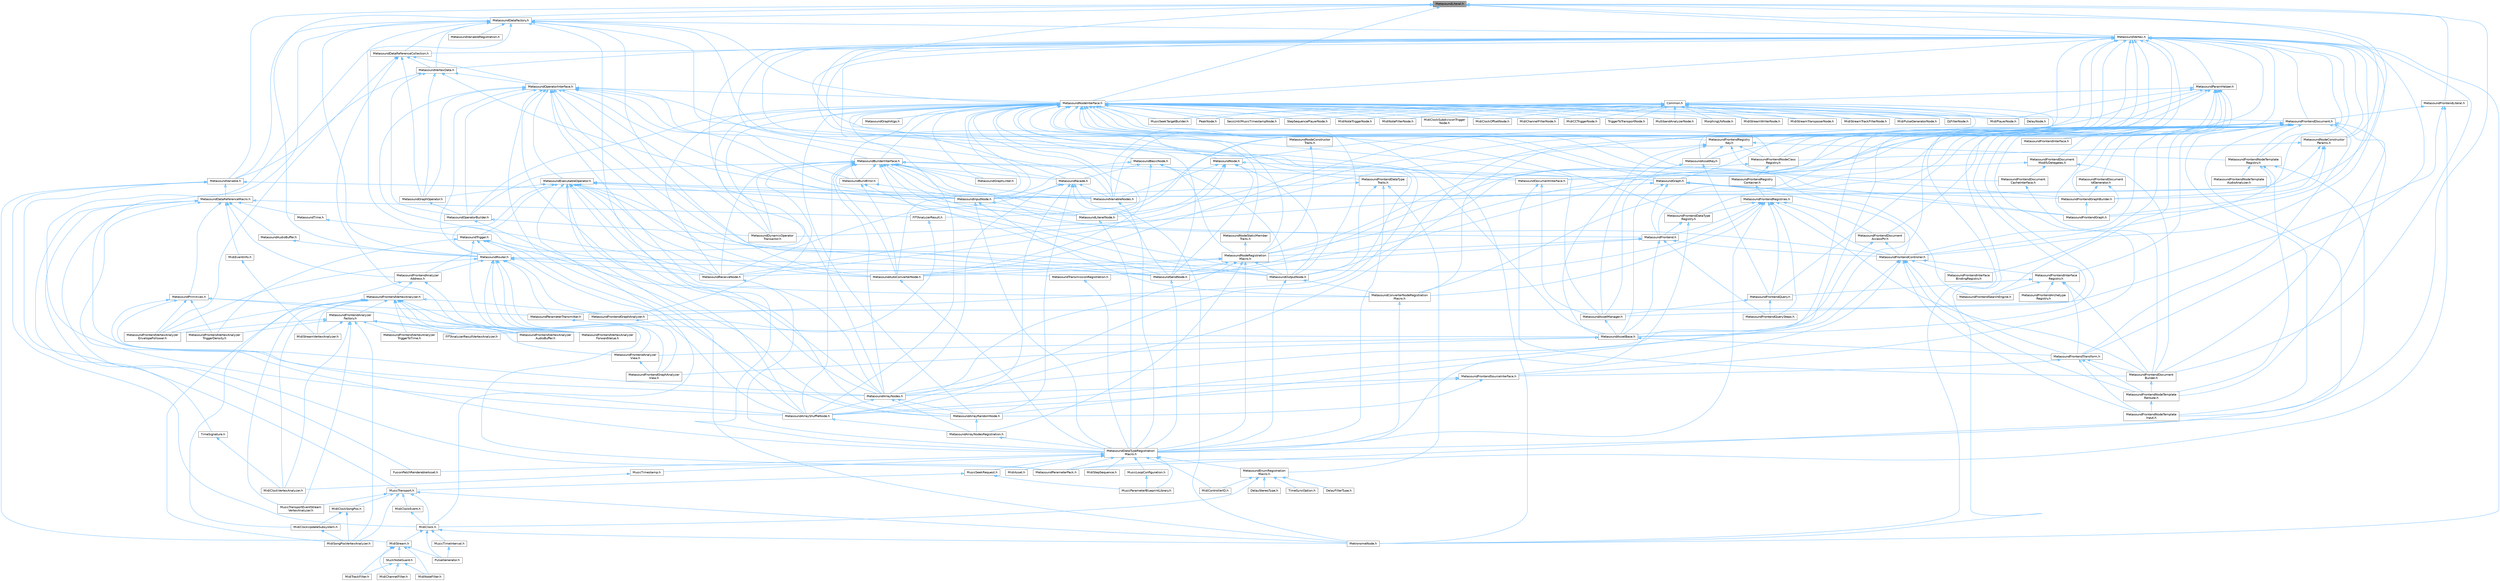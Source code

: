 digraph "MetasoundLiteral.h"
{
 // INTERACTIVE_SVG=YES
 // LATEX_PDF_SIZE
  bgcolor="transparent";
  edge [fontname=Helvetica,fontsize=10,labelfontname=Helvetica,labelfontsize=10];
  node [fontname=Helvetica,fontsize=10,shape=box,height=0.2,width=0.4];
  Node1 [id="Node000001",label="MetasoundLiteral.h",height=0.2,width=0.4,color="gray40", fillcolor="grey60", style="filled", fontcolor="black",tooltip=" "];
  Node1 -> Node2 [id="edge1_Node000001_Node000002",dir="back",color="steelblue1",style="solid",tooltip=" "];
  Node2 [id="Node000002",label="MetasoundDataFactory.h",height=0.2,width=0.4,color="grey40", fillcolor="white", style="filled",URL="$d4/d50/MetasoundDataFactory_8h.html",tooltip=" "];
  Node2 -> Node3 [id="edge2_Node000002_Node000003",dir="back",color="steelblue1",style="solid",tooltip=" "];
  Node3 [id="Node000003",label="MetasoundArrayNodes.h",height=0.2,width=0.4,color="grey40", fillcolor="white", style="filled",URL="$de/d05/MetasoundArrayNodes_8h.html",tooltip=" "];
  Node3 -> Node4 [id="edge3_Node000003_Node000004",dir="back",color="steelblue1",style="solid",tooltip=" "];
  Node4 [id="Node000004",label="MetasoundArrayNodesRegistration.h",height=0.2,width=0.4,color="grey40", fillcolor="white", style="filled",URL="$d2/d35/MetasoundArrayNodesRegistration_8h.html",tooltip=" "];
  Node4 -> Node5 [id="edge4_Node000004_Node000005",dir="back",color="steelblue1",style="solid",tooltip=" "];
  Node5 [id="Node000005",label="MetasoundDataTypeRegistration\lMacro.h",height=0.2,width=0.4,color="grey40", fillcolor="white", style="filled",URL="$d1/d2b/MetasoundDataTypeRegistrationMacro_8h.html",tooltip=" "];
  Node5 -> Node6 [id="edge5_Node000005_Node000006",dir="back",color="steelblue1",style="solid",tooltip=" "];
  Node6 [id="Node000006",label="FusionPatchRenderableAsset.h",height=0.2,width=0.4,color="grey40", fillcolor="white", style="filled",URL="$d0/dd5/FusionPatchRenderableAsset_8h.html",tooltip=" "];
  Node5 -> Node7 [id="edge6_Node000005_Node000007",dir="back",color="steelblue1",style="solid",tooltip=" "];
  Node7 [id="Node000007",label="MetasoundEnumRegistration\lMacro.h",height=0.2,width=0.4,color="grey40", fillcolor="white", style="filled",URL="$dd/da6/MetasoundEnumRegistrationMacro_8h.html",tooltip=" "];
  Node7 -> Node8 [id="edge7_Node000007_Node000008",dir="back",color="steelblue1",style="solid",tooltip=" "];
  Node8 [id="Node000008",label="DelayFilterType.h",height=0.2,width=0.4,color="grey40", fillcolor="white", style="filled",URL="$da/d13/DelayFilterType_8h.html",tooltip=" "];
  Node7 -> Node9 [id="edge8_Node000007_Node000009",dir="back",color="steelblue1",style="solid",tooltip=" "];
  Node9 [id="Node000009",label="DelayStereoType.h",height=0.2,width=0.4,color="grey40", fillcolor="white", style="filled",URL="$d4/db3/DelayStereoType_8h.html",tooltip=" "];
  Node7 -> Node10 [id="edge9_Node000007_Node000010",dir="back",color="steelblue1",style="solid",tooltip=" "];
  Node10 [id="Node000010",label="MidiClock.h",height=0.2,width=0.4,color="grey40", fillcolor="white", style="filled",URL="$df/d88/MidiClock_8h.html",tooltip=" "];
  Node10 -> Node11 [id="edge10_Node000010_Node000011",dir="back",color="steelblue1",style="solid",tooltip=" "];
  Node11 [id="Node000011",label="MetronomeNode.h",height=0.2,width=0.4,color="grey40", fillcolor="white", style="filled",URL="$d9/daa/MetronomeNode_8h.html",tooltip=" "];
  Node10 -> Node12 [id="edge11_Node000010_Node000012",dir="back",color="steelblue1",style="solid",tooltip=" "];
  Node12 [id="Node000012",label="MidiStream.h",height=0.2,width=0.4,color="grey40", fillcolor="white", style="filled",URL="$d8/ded/MidiStream_8h.html",tooltip=" "];
  Node12 -> Node13 [id="edge12_Node000012_Node000013",dir="back",color="steelblue1",style="solid",tooltip=" "];
  Node13 [id="Node000013",label="MidiChannelFilter.h",height=0.2,width=0.4,color="grey40", fillcolor="white", style="filled",URL="$d3/dab/MidiChannelFilter_8h.html",tooltip=" "];
  Node12 -> Node14 [id="edge13_Node000012_Node000014",dir="back",color="steelblue1",style="solid",tooltip=" "];
  Node14 [id="Node000014",label="MidiNoteFilter.h",height=0.2,width=0.4,color="grey40", fillcolor="white", style="filled",URL="$d4/d05/MidiNoteFilter_8h.html",tooltip=" "];
  Node12 -> Node15 [id="edge14_Node000012_Node000015",dir="back",color="steelblue1",style="solid",tooltip=" "];
  Node15 [id="Node000015",label="MidiTrackFilter.h",height=0.2,width=0.4,color="grey40", fillcolor="white", style="filled",URL="$d0/d2f/MidiTrackFilter_8h.html",tooltip=" "];
  Node12 -> Node16 [id="edge15_Node000012_Node000016",dir="back",color="steelblue1",style="solid",tooltip=" "];
  Node16 [id="Node000016",label="PulseGenerator.h",height=0.2,width=0.4,color="grey40", fillcolor="white", style="filled",URL="$da/db3/PulseGenerator_8h.html",tooltip=" "];
  Node12 -> Node17 [id="edge16_Node000012_Node000017",dir="back",color="steelblue1",style="solid",tooltip=" "];
  Node17 [id="Node000017",label="StuckNoteGuard.h",height=0.2,width=0.4,color="grey40", fillcolor="white", style="filled",URL="$df/dcf/StuckNoteGuard_8h.html",tooltip=" "];
  Node17 -> Node13 [id="edge17_Node000017_Node000013",dir="back",color="steelblue1",style="solid",tooltip=" "];
  Node17 -> Node14 [id="edge18_Node000017_Node000014",dir="back",color="steelblue1",style="solid",tooltip=" "];
  Node17 -> Node15 [id="edge19_Node000017_Node000015",dir="back",color="steelblue1",style="solid",tooltip=" "];
  Node10 -> Node18 [id="edge20_Node000010_Node000018",dir="back",color="steelblue1",style="solid",tooltip=" "];
  Node18 [id="Node000018",label="MusicTimeInterval.h",height=0.2,width=0.4,color="grey40", fillcolor="white", style="filled",URL="$dc/da7/MusicTimeInterval_8h.html",tooltip=" "];
  Node18 -> Node16 [id="edge21_Node000018_Node000016",dir="back",color="steelblue1",style="solid",tooltip=" "];
  Node10 -> Node16 [id="edge22_Node000010_Node000016",dir="back",color="steelblue1",style="solid",tooltip=" "];
  Node7 -> Node19 [id="edge23_Node000007_Node000019",dir="back",color="steelblue1",style="solid",tooltip=" "];
  Node19 [id="Node000019",label="MidiControllerID.h",height=0.2,width=0.4,color="grey40", fillcolor="white", style="filled",URL="$d0/d53/MidiControllerID_8h.html",tooltip=" "];
  Node7 -> Node20 [id="edge24_Node000007_Node000020",dir="back",color="steelblue1",style="solid",tooltip=" "];
  Node20 [id="Node000020",label="TimeSyncOption.h",height=0.2,width=0.4,color="grey40", fillcolor="white", style="filled",URL="$d4/dc5/HarmonixMetasound_2Public_2HarmonixMetasound_2DataTypes_2TimeSyncOption_8h.html",tooltip=" "];
  Node5 -> Node21 [id="edge25_Node000005_Node000021",dir="back",color="steelblue1",style="solid",tooltip=" "];
  Node21 [id="Node000021",label="MetasoundParameterPack.h",height=0.2,width=0.4,color="grey40", fillcolor="white", style="filled",URL="$d8/d84/MetasoundParameterPack_8h.html",tooltip=" "];
  Node5 -> Node22 [id="edge26_Node000005_Node000022",dir="back",color="steelblue1",style="solid",tooltip=" "];
  Node22 [id="Node000022",label="MidiAsset.h",height=0.2,width=0.4,color="grey40", fillcolor="white", style="filled",URL="$da/d6b/MidiAsset_8h.html",tooltip=" "];
  Node5 -> Node19 [id="edge27_Node000005_Node000019",dir="back",color="steelblue1",style="solid",tooltip=" "];
  Node5 -> Node23 [id="edge28_Node000005_Node000023",dir="back",color="steelblue1",style="solid",tooltip=" "];
  Node23 [id="Node000023",label="MidiStepSequence.h",height=0.2,width=0.4,color="grey40", fillcolor="white", style="filled",URL="$de/dbc/MidiStepSequence_8h.html",tooltip=" "];
  Node5 -> Node24 [id="edge29_Node000005_Node000024",dir="back",color="steelblue1",style="solid",tooltip=" "];
  Node24 [id="Node000024",label="MusicLoopConfiguration.h",height=0.2,width=0.4,color="grey40", fillcolor="white", style="filled",URL="$de/d33/MusicLoopConfiguration_8h.html",tooltip=" "];
  Node24 -> Node25 [id="edge30_Node000024_Node000025",dir="back",color="steelblue1",style="solid",tooltip=" "];
  Node25 [id="Node000025",label="MusicParameterBlueprintLibrary.h",height=0.2,width=0.4,color="grey40", fillcolor="white", style="filled",URL="$d0/d2e/MusicParameterBlueprintLibrary_8h.html",tooltip=" "];
  Node5 -> Node25 [id="edge31_Node000005_Node000025",dir="back",color="steelblue1",style="solid",tooltip=" "];
  Node5 -> Node26 [id="edge32_Node000005_Node000026",dir="back",color="steelblue1",style="solid",tooltip=" "];
  Node26 [id="Node000026",label="MusicSeekRequest.h",height=0.2,width=0.4,color="grey40", fillcolor="white", style="filled",URL="$d0/d38/MusicSeekRequest_8h.html",tooltip=" "];
  Node26 -> Node25 [id="edge33_Node000026_Node000025",dir="back",color="steelblue1",style="solid",tooltip=" "];
  Node26 -> Node27 [id="edge34_Node000026_Node000027",dir="back",color="steelblue1",style="solid",tooltip=" "];
  Node27 [id="Node000027",label="MusicTransport.h",height=0.2,width=0.4,color="grey40", fillcolor="white", style="filled",URL="$d2/d3d/MusicTransport_8h.html",tooltip=" "];
  Node27 -> Node11 [id="edge35_Node000027_Node000011",dir="back",color="steelblue1",style="solid",tooltip=" "];
  Node27 -> Node10 [id="edge36_Node000027_Node000010",dir="back",color="steelblue1",style="solid",tooltip=" "];
  Node27 -> Node28 [id="edge37_Node000027_Node000028",dir="back",color="steelblue1",style="solid",tooltip=" "];
  Node28 [id="Node000028",label="MidiClockEvent.h",height=0.2,width=0.4,color="grey40", fillcolor="white", style="filled",URL="$d7/d7d/MidiClockEvent_8h.html",tooltip=" "];
  Node28 -> Node10 [id="edge38_Node000028_Node000010",dir="back",color="steelblue1",style="solid",tooltip=" "];
  Node27 -> Node29 [id="edge39_Node000027_Node000029",dir="back",color="steelblue1",style="solid",tooltip=" "];
  Node29 [id="Node000029",label="MidiClockSongPos.h",height=0.2,width=0.4,color="grey40", fillcolor="white", style="filled",URL="$d2/d72/MidiClockSongPos_8h.html",tooltip=" "];
  Node29 -> Node30 [id="edge40_Node000029_Node000030",dir="back",color="steelblue1",style="solid",tooltip=" "];
  Node30 [id="Node000030",label="MidiClockUpdateSubsystem.h",height=0.2,width=0.4,color="grey40", fillcolor="white", style="filled",URL="$dc/d52/MidiClockUpdateSubsystem_8h.html",tooltip=" "];
  Node30 -> Node31 [id="edge41_Node000030_Node000031",dir="back",color="steelblue1",style="solid",tooltip=" "];
  Node31 [id="Node000031",label="MidiSongPosVertexAnalyzer.h",height=0.2,width=0.4,color="grey40", fillcolor="white", style="filled",URL="$db/d10/MidiSongPosVertexAnalyzer_8h.html",tooltip=" "];
  Node29 -> Node31 [id="edge42_Node000029_Node000031",dir="back",color="steelblue1",style="solid",tooltip=" "];
  Node27 -> Node31 [id="edge43_Node000027_Node000031",dir="back",color="steelblue1",style="solid",tooltip=" "];
  Node27 -> Node32 [id="edge44_Node000027_Node000032",dir="back",color="steelblue1",style="solid",tooltip=" "];
  Node32 [id="Node000032",label="MusicTransportEventStream\lVertexAnalyzer.h",height=0.2,width=0.4,color="grey40", fillcolor="white", style="filled",URL="$d1/da4/MusicTransportEventStreamVertexAnalyzer_8h.html",tooltip=" "];
  Node5 -> Node33 [id="edge45_Node000005_Node000033",dir="back",color="steelblue1",style="solid",tooltip=" "];
  Node33 [id="Node000033",label="MusicTimestamp.h",height=0.2,width=0.4,color="grey40", fillcolor="white", style="filled",URL="$dc/d8f/MusicTimestamp_8h.html",tooltip=" "];
  Node33 -> Node34 [id="edge46_Node000033_Node000034",dir="back",color="steelblue1",style="solid",tooltip=" "];
  Node34 [id="Node000034",label="MidiClockVertexAnalyzer.h",height=0.2,width=0.4,color="grey40", fillcolor="white", style="filled",URL="$d5/dfa/MidiClockVertexAnalyzer_8h.html",tooltip=" "];
  Node3 -> Node35 [id="edge47_Node000003_Node000035",dir="back",color="steelblue1",style="solid",tooltip=" "];
  Node35 [id="Node000035",label="MetasoundArrayRandomNode.h",height=0.2,width=0.4,color="grey40", fillcolor="white", style="filled",URL="$d3/d94/MetasoundArrayRandomNode_8h.html",tooltip=" "];
  Node35 -> Node4 [id="edge48_Node000035_Node000004",dir="back",color="steelblue1",style="solid",tooltip=" "];
  Node3 -> Node36 [id="edge49_Node000003_Node000036",dir="back",color="steelblue1",style="solid",tooltip=" "];
  Node36 [id="Node000036",label="MetasoundArrayShuffleNode.h",height=0.2,width=0.4,color="grey40", fillcolor="white", style="filled",URL="$db/dcb/MetasoundArrayShuffleNode_8h.html",tooltip=" "];
  Node36 -> Node4 [id="edge50_Node000036_Node000004",dir="back",color="steelblue1",style="solid",tooltip=" "];
  Node2 -> Node36 [id="edge51_Node000002_Node000036",dir="back",color="steelblue1",style="solid",tooltip=" "];
  Node2 -> Node37 [id="edge52_Node000002_Node000037",dir="back",color="steelblue1",style="solid",tooltip=" "];
  Node37 [id="Node000037",label="MetasoundAutoConverterNode.h",height=0.2,width=0.4,color="grey40", fillcolor="white", style="filled",URL="$de/d7e/MetasoundAutoConverterNode_8h.html",tooltip=" "];
  Node37 -> Node5 [id="edge53_Node000037_Node000005",dir="back",color="steelblue1",style="solid",tooltip=" "];
  Node2 -> Node38 [id="edge54_Node000002_Node000038",dir="back",color="steelblue1",style="solid",tooltip=" "];
  Node38 [id="Node000038",label="MetasoundDataReferenceCollection.h",height=0.2,width=0.4,color="grey40", fillcolor="white", style="filled",URL="$dd/dd2/MetasoundDataReferenceCollection_8h.html",tooltip=" "];
  Node38 -> Node39 [id="edge55_Node000038_Node000039",dir="back",color="steelblue1",style="solid",tooltip=" "];
  Node39 [id="Node000039",label="MetasoundFrontendVertexAnalyzer\lAudioBuffer.h",height=0.2,width=0.4,color="grey40", fillcolor="white", style="filled",URL="$d2/db9/MetasoundFrontendVertexAnalyzerAudioBuffer_8h.html",tooltip=" "];
  Node38 -> Node40 [id="edge56_Node000038_Node000040",dir="back",color="steelblue1",style="solid",tooltip=" "];
  Node40 [id="Node000040",label="MetasoundFrontendVertexAnalyzer\lEnvelopeFollower.h",height=0.2,width=0.4,color="grey40", fillcolor="white", style="filled",URL="$d1/deb/MetasoundFrontendVertexAnalyzerEnvelopeFollower_8h.html",tooltip=" "];
  Node38 -> Node41 [id="edge57_Node000038_Node000041",dir="back",color="steelblue1",style="solid",tooltip=" "];
  Node41 [id="Node000041",label="MetasoundGraphOperator.h",height=0.2,width=0.4,color="grey40", fillcolor="white", style="filled",URL="$d2/dd4/MetasoundGraphOperator_8h.html",tooltip=" "];
  Node41 -> Node42 [id="edge58_Node000041_Node000042",dir="back",color="steelblue1",style="solid",tooltip=" "];
  Node42 [id="Node000042",label="MetasoundOperatorBuilder.h",height=0.2,width=0.4,color="grey40", fillcolor="white", style="filled",URL="$de/d63/MetasoundOperatorBuilder_8h.html",tooltip=" "];
  Node42 -> Node35 [id="edge59_Node000042_Node000035",dir="back",color="steelblue1",style="solid",tooltip=" "];
  Node42 -> Node43 [id="edge60_Node000042_Node000043",dir="back",color="steelblue1",style="solid",tooltip=" "];
  Node43 [id="Node000043",label="MetasoundDynamicOperator\lTransactor.h",height=0.2,width=0.4,color="grey40", fillcolor="white", style="filled",URL="$dc/dbd/MetasoundDynamicOperatorTransactor_8h.html",tooltip=" "];
  Node38 -> Node44 [id="edge61_Node000038_Node000044",dir="back",color="steelblue1",style="solid",tooltip=" "];
  Node44 [id="Node000044",label="MetasoundOperatorInterface.h",height=0.2,width=0.4,color="grey40", fillcolor="white", style="filled",URL="$dd/d27/MetasoundOperatorInterface_8h.html",tooltip=" "];
  Node44 -> Node3 [id="edge62_Node000044_Node000003",dir="back",color="steelblue1",style="solid",tooltip=" "];
  Node44 -> Node36 [id="edge63_Node000044_Node000036",dir="back",color="steelblue1",style="solid",tooltip=" "];
  Node44 -> Node37 [id="edge64_Node000044_Node000037",dir="back",color="steelblue1",style="solid",tooltip=" "];
  Node44 -> Node45 [id="edge65_Node000044_Node000045",dir="back",color="steelblue1",style="solid",tooltip=" "];
  Node45 [id="Node000045",label="MetasoundBuildError.h",height=0.2,width=0.4,color="grey40", fillcolor="white", style="filled",URL="$d6/d6d/MetasoundBuildError_8h.html",tooltip=" "];
  Node45 -> Node37 [id="edge66_Node000045_Node000037",dir="back",color="steelblue1",style="solid",tooltip=" "];
  Node45 -> Node46 [id="edge67_Node000045_Node000046",dir="back",color="steelblue1",style="solid",tooltip=" "];
  Node46 [id="Node000046",label="MetasoundInputNode.h",height=0.2,width=0.4,color="grey40", fillcolor="white", style="filled",URL="$d3/d30/MetasoundInputNode_8h.html",tooltip=" "];
  Node46 -> Node47 [id="edge68_Node000046_Node000047",dir="back",color="steelblue1",style="solid",tooltip=" "];
  Node47 [id="Node000047",label="MetasoundConverterNodeRegistration\lMacro.h",height=0.2,width=0.4,color="grey40", fillcolor="white", style="filled",URL="$d1/de5/MetasoundConverterNodeRegistrationMacro_8h.html",tooltip=" "];
  Node47 -> Node5 [id="edge69_Node000047_Node000005",dir="back",color="steelblue1",style="solid",tooltip=" "];
  Node46 -> Node5 [id="edge70_Node000046_Node000005",dir="back",color="steelblue1",style="solid",tooltip=" "];
  Node46 -> Node48 [id="edge71_Node000046_Node000048",dir="back",color="steelblue1",style="solid",tooltip=" "];
  Node48 [id="Node000048",label="MetasoundLiteralNode.h",height=0.2,width=0.4,color="grey40", fillcolor="white", style="filled",URL="$db/d1d/MetasoundLiteralNode_8h.html",tooltip=" "];
  Node48 -> Node5 [id="edge72_Node000048_Node000005",dir="back",color="steelblue1",style="solid",tooltip=" "];
  Node45 -> Node49 [id="edge73_Node000045_Node000049",dir="back",color="steelblue1",style="solid",tooltip=" "];
  Node49 [id="Node000049",label="MetasoundOutputNode.h",height=0.2,width=0.4,color="grey40", fillcolor="white", style="filled",URL="$d5/d06/MetasoundOutputNode_8h.html",tooltip=" "];
  Node49 -> Node47 [id="edge74_Node000049_Node000047",dir="back",color="steelblue1",style="solid",tooltip=" "];
  Node49 -> Node5 [id="edge75_Node000049_Node000005",dir="back",color="steelblue1",style="solid",tooltip=" "];
  Node44 -> Node50 [id="edge76_Node000044_Node000050",dir="back",color="steelblue1",style="solid",tooltip=" "];
  Node50 [id="Node000050",label="MetasoundBuilderInterface.h",height=0.2,width=0.4,color="grey40", fillcolor="white", style="filled",URL="$d9/d0d/MetasoundBuilderInterface_8h.html",tooltip=" "];
  Node50 -> Node3 [id="edge77_Node000050_Node000003",dir="back",color="steelblue1",style="solid",tooltip=" "];
  Node50 -> Node36 [id="edge78_Node000050_Node000036",dir="back",color="steelblue1",style="solid",tooltip=" "];
  Node50 -> Node37 [id="edge79_Node000050_Node000037",dir="back",color="steelblue1",style="solid",tooltip=" "];
  Node50 -> Node45 [id="edge80_Node000050_Node000045",dir="back",color="steelblue1",style="solid",tooltip=" "];
  Node50 -> Node51 [id="edge81_Node000050_Node000051",dir="back",color="steelblue1",style="solid",tooltip=" "];
  Node51 [id="Node000051",label="MetasoundDocumentInterface.h",height=0.2,width=0.4,color="grey40", fillcolor="white", style="filled",URL="$dd/dfb/MetasoundDocumentInterface_8h.html",tooltip=" "];
  Node51 -> Node52 [id="edge82_Node000051_Node000052",dir="back",color="steelblue1",style="solid",tooltip=" "];
  Node52 [id="Node000052",label="MetasoundAssetManager.h",height=0.2,width=0.4,color="grey40", fillcolor="white", style="filled",URL="$dd/da3/MetasoundAssetManager_8h.html",tooltip=" "];
  Node52 -> Node53 [id="edge83_Node000052_Node000053",dir="back",color="steelblue1",style="solid",tooltip=" "];
  Node53 [id="Node000053",label="MetasoundAssetBase.h",height=0.2,width=0.4,color="grey40", fillcolor="white", style="filled",URL="$d5/d81/MetasoundAssetBase_8h.html",tooltip=" "];
  Node53 -> Node54 [id="edge84_Node000053_Node000054",dir="back",color="steelblue1",style="solid",tooltip=" "];
  Node54 [id="Node000054",label="MetasoundFrontendAnalyzer\lView.h",height=0.2,width=0.4,color="grey40", fillcolor="white", style="filled",URL="$d0/d5e/MetasoundFrontendAnalyzerView_8h.html",tooltip=" "];
  Node54 -> Node55 [id="edge85_Node000054_Node000055",dir="back",color="steelblue1",style="solid",tooltip=" "];
  Node55 [id="Node000055",label="MetasoundFrontendGraphAnalyzer\lView.h",height=0.2,width=0.4,color="grey40", fillcolor="white", style="filled",URL="$d6/dd1/MetasoundFrontendGraphAnalyzerView_8h.html",tooltip=" "];
  Node53 -> Node55 [id="edge86_Node000053_Node000055",dir="back",color="steelblue1",style="solid",tooltip=" "];
  Node53 -> Node56 [id="edge87_Node000053_Node000056",dir="back",color="steelblue1",style="solid",tooltip=" "];
  Node56 [id="Node000056",label="MetasoundFrontendTransform.h",height=0.2,width=0.4,color="grey40", fillcolor="white", style="filled",URL="$dc/d48/MetasoundFrontendTransform_8h.html",tooltip=" "];
  Node56 -> Node57 [id="edge88_Node000056_Node000057",dir="back",color="steelblue1",style="solid",tooltip=" "];
  Node57 [id="Node000057",label="MetasoundFrontendDocument\lBuilder.h",height=0.2,width=0.4,color="grey40", fillcolor="white", style="filled",URL="$da/dfa/MetasoundFrontendDocumentBuilder_8h.html",tooltip=" "];
  Node57 -> Node58 [id="edge89_Node000057_Node000058",dir="back",color="steelblue1",style="solid",tooltip=" "];
  Node58 [id="Node000058",label="MetasoundFrontendNodeTemplate\lReroute.h",height=0.2,width=0.4,color="grey40", fillcolor="white", style="filled",URL="$d7/d33/MetasoundFrontendNodeTemplateReroute_8h.html",tooltip=" "];
  Node58 -> Node59 [id="edge90_Node000058_Node000059",dir="back",color="steelblue1",style="solid",tooltip=" "];
  Node59 [id="Node000059",label="MetasoundFrontendNodeTemplate\lInput.h",height=0.2,width=0.4,color="grey40", fillcolor="white", style="filled",URL="$d6/d69/MetasoundFrontendNodeTemplateInput_8h.html",tooltip=" "];
  Node56 -> Node59 [id="edge91_Node000056_Node000059",dir="back",color="steelblue1",style="solid",tooltip=" "];
  Node56 -> Node58 [id="edge92_Node000056_Node000058",dir="back",color="steelblue1",style="solid",tooltip=" "];
  Node56 -> Node60 [id="edge93_Node000056_Node000060",dir="back",color="steelblue1",style="solid",tooltip=" "];
  Node60 [id="Node000060",label="MetasoundFrontendSourceInterface.h",height=0.2,width=0.4,color="grey40", fillcolor="white", style="filled",URL="$de/db5/MetasoundFrontendSourceInterface_8h.html",tooltip=" "];
  Node60 -> Node3 [id="edge94_Node000060_Node000003",dir="back",color="steelblue1",style="solid",tooltip=" "];
  Node60 -> Node35 [id="edge95_Node000060_Node000035",dir="back",color="steelblue1",style="solid",tooltip=" "];
  Node60 -> Node36 [id="edge96_Node000060_Node000036",dir="back",color="steelblue1",style="solid",tooltip=" "];
  Node51 -> Node57 [id="edge97_Node000051_Node000057",dir="back",color="steelblue1",style="solid",tooltip=" "];
  Node50 -> Node43 [id="edge98_Node000050_Node000043",dir="back",color="steelblue1",style="solid",tooltip=" "];
  Node50 -> Node61 [id="edge99_Node000050_Node000061",dir="back",color="steelblue1",style="solid",tooltip=" "];
  Node61 [id="Node000061",label="MetasoundFacade.h",height=0.2,width=0.4,color="grey40", fillcolor="white", style="filled",URL="$d2/deb/MetasoundFacade_8h.html",tooltip=" "];
  Node61 -> Node3 [id="edge100_Node000061_Node000003",dir="back",color="steelblue1",style="solid",tooltip=" "];
  Node61 -> Node35 [id="edge101_Node000061_Node000035",dir="back",color="steelblue1",style="solid",tooltip=" "];
  Node61 -> Node36 [id="edge102_Node000061_Node000036",dir="back",color="steelblue1",style="solid",tooltip=" "];
  Node61 -> Node62 [id="edge103_Node000061_Node000062",dir="back",color="steelblue1",style="solid",tooltip=" "];
  Node62 [id="Node000062",label="MetasoundReceiveNode.h",height=0.2,width=0.4,color="grey40", fillcolor="white", style="filled",URL="$d3/d08/MetasoundReceiveNode_8h.html",tooltip=" "];
  Node62 -> Node5 [id="edge104_Node000062_Node000005",dir="back",color="steelblue1",style="solid",tooltip=" "];
  Node61 -> Node63 [id="edge105_Node000061_Node000063",dir="back",color="steelblue1",style="solid",tooltip=" "];
  Node63 [id="Node000063",label="MetasoundSendNode.h",height=0.2,width=0.4,color="grey40", fillcolor="white", style="filled",URL="$dc/dca/MetasoundSendNode_8h.html",tooltip=" "];
  Node63 -> Node5 [id="edge106_Node000063_Node000005",dir="back",color="steelblue1",style="solid",tooltip=" "];
  Node61 -> Node64 [id="edge107_Node000061_Node000064",dir="back",color="steelblue1",style="solid",tooltip=" "];
  Node64 [id="Node000064",label="MetasoundVariableNodes.h",height=0.2,width=0.4,color="grey40", fillcolor="white", style="filled",URL="$d8/d34/MetasoundVariableNodes_8h.html",tooltip=" "];
  Node64 -> Node5 [id="edge108_Node000064_Node000005",dir="back",color="steelblue1",style="solid",tooltip=" "];
  Node61 -> Node11 [id="edge109_Node000061_Node000011",dir="back",color="steelblue1",style="solid",tooltip=" "];
  Node50 -> Node65 [id="edge110_Node000050_Node000065",dir="back",color="steelblue1",style="solid",tooltip=" "];
  Node65 [id="Node000065",label="MetasoundFrontend.h",height=0.2,width=0.4,color="grey40", fillcolor="white", style="filled",URL="$d4/d31/MetasoundFrontend_8h.html",tooltip=" "];
  Node65 -> Node53 [id="edge111_Node000065_Node000053",dir="back",color="steelblue1",style="solid",tooltip=" "];
  Node65 -> Node37 [id="edge112_Node000065_Node000037",dir="back",color="steelblue1",style="solid",tooltip=" "];
  Node65 -> Node66 [id="edge113_Node000065_Node000066",dir="back",color="steelblue1",style="solid",tooltip=" "];
  Node66 [id="Node000066",label="MetasoundFrontendController.h",height=0.2,width=0.4,color="grey40", fillcolor="white", style="filled",URL="$d0/d64/MetasoundFrontendController_8h.html",tooltip=" "];
  Node66 -> Node53 [id="edge114_Node000066_Node000053",dir="back",color="steelblue1",style="solid",tooltip=" "];
  Node66 -> Node67 [id="edge115_Node000066_Node000067",dir="back",color="steelblue1",style="solid",tooltip=" "];
  Node67 [id="Node000067",label="MetasoundFrontendInterface\lBindingRegistry.h",height=0.2,width=0.4,color="grey40", fillcolor="white", style="filled",URL="$da/de4/MetasoundFrontendInterfaceBindingRegistry_8h.html",tooltip=" "];
  Node66 -> Node68 [id="edge116_Node000066_Node000068",dir="back",color="steelblue1",style="solid",tooltip=" "];
  Node68 [id="Node000068",label="MetasoundFrontendInterface\lRegistry.h",height=0.2,width=0.4,color="grey40", fillcolor="white", style="filled",URL="$d7/d91/MetasoundFrontendInterfaceRegistry_8h.html",tooltip=" "];
  Node68 -> Node69 [id="edge117_Node000068_Node000069",dir="back",color="steelblue1",style="solid",tooltip=" "];
  Node69 [id="Node000069",label="MetasoundFrontendArchetype\lRegistry.h",height=0.2,width=0.4,color="grey40", fillcolor="white", style="filled",URL="$db/d0e/MetasoundFrontendArchetypeRegistry_8h.html",tooltip=" "];
  Node68 -> Node57 [id="edge118_Node000068_Node000057",dir="back",color="steelblue1",style="solid",tooltip=" "];
  Node68 -> Node70 [id="edge119_Node000068_Node000070",dir="back",color="steelblue1",style="solid",tooltip=" "];
  Node70 [id="Node000070",label="MetasoundFrontendQuery.h",height=0.2,width=0.4,color="grey40", fillcolor="white", style="filled",URL="$d6/dba/MetasoundFrontendQuery_8h.html",tooltip=" "];
  Node70 -> Node52 [id="edge120_Node000070_Node000052",dir="back",color="steelblue1",style="solid",tooltip=" "];
  Node70 -> Node71 [id="edge121_Node000070_Node000071",dir="back",color="steelblue1",style="solid",tooltip=" "];
  Node71 [id="Node000071",label="MetasoundFrontendQuerySteps.h",height=0.2,width=0.4,color="grey40", fillcolor="white", style="filled",URL="$d1/d63/MetasoundFrontendQuerySteps_8h.html",tooltip=" "];
  Node68 -> Node72 [id="edge122_Node000068_Node000072",dir="back",color="steelblue1",style="solid",tooltip=" "];
  Node72 [id="Node000072",label="MetasoundFrontendSearchEngine.h",height=0.2,width=0.4,color="grey40", fillcolor="white", style="filled",URL="$d3/de8/MetasoundFrontendSearchEngine_8h.html",tooltip=" "];
  Node68 -> Node56 [id="edge123_Node000068_Node000056",dir="back",color="steelblue1",style="solid",tooltip=" "];
  Node66 -> Node59 [id="edge124_Node000066_Node000059",dir="back",color="steelblue1",style="solid",tooltip=" "];
  Node66 -> Node58 [id="edge125_Node000066_Node000058",dir="back",color="steelblue1",style="solid",tooltip=" "];
  Node66 -> Node60 [id="edge126_Node000066_Node000060",dir="back",color="steelblue1",style="solid",tooltip=" "];
  Node66 -> Node56 [id="edge127_Node000066_Node000056",dir="back",color="steelblue1",style="solid",tooltip=" "];
  Node65 -> Node71 [id="edge128_Node000065_Node000071",dir="back",color="steelblue1",style="solid",tooltip=" "];
  Node65 -> Node73 [id="edge129_Node000065_Node000073",dir="back",color="steelblue1",style="solid",tooltip=" "];
  Node73 [id="Node000073",label="MetasoundNodeRegistration\lMacro.h",height=0.2,width=0.4,color="grey40", fillcolor="white", style="filled",URL="$d3/d0b/MetasoundNodeRegistrationMacro_8h.html",tooltip=" "];
  Node73 -> Node3 [id="edge130_Node000073_Node000003",dir="back",color="steelblue1",style="solid",tooltip=" "];
  Node73 -> Node4 [id="edge131_Node000073_Node000004",dir="back",color="steelblue1",style="solid",tooltip=" "];
  Node73 -> Node37 [id="edge132_Node000073_Node000037",dir="back",color="steelblue1",style="solid",tooltip=" "];
  Node73 -> Node5 [id="edge133_Node000073_Node000005",dir="back",color="steelblue1",style="solid",tooltip=" "];
  Node73 -> Node49 [id="edge134_Node000073_Node000049",dir="back",color="steelblue1",style="solid",tooltip=" "];
  Node73 -> Node62 [id="edge135_Node000073_Node000062",dir="back",color="steelblue1",style="solid",tooltip=" "];
  Node73 -> Node63 [id="edge136_Node000073_Node000063",dir="back",color="steelblue1",style="solid",tooltip=" "];
  Node50 -> Node66 [id="edge137_Node000050_Node000066",dir="back",color="steelblue1",style="solid",tooltip=" "];
  Node50 -> Node74 [id="edge138_Node000050_Node000074",dir="back",color="steelblue1",style="solid",tooltip=" "];
  Node74 [id="Node000074",label="MetasoundFrontendGraphAnalyzer.h",height=0.2,width=0.4,color="grey40", fillcolor="white", style="filled",URL="$de/d04/MetasoundFrontendGraphAnalyzer_8h.html",tooltip=" "];
  Node74 -> Node55 [id="edge139_Node000074_Node000055",dir="back",color="steelblue1",style="solid",tooltip=" "];
  Node50 -> Node75 [id="edge140_Node000050_Node000075",dir="back",color="steelblue1",style="solid",tooltip=" "];
  Node75 [id="Node000075",label="MetasoundGraph.h",height=0.2,width=0.4,color="grey40", fillcolor="white", style="filled",URL="$de/d89/MetasoundGraph_8h.html",tooltip=" "];
  Node75 -> Node53 [id="edge141_Node000075_Node000053",dir="back",color="steelblue1",style="solid",tooltip=" "];
  Node75 -> Node43 [id="edge142_Node000075_Node000043",dir="back",color="steelblue1",style="solid",tooltip=" "];
  Node75 -> Node65 [id="edge143_Node000075_Node000065",dir="back",color="steelblue1",style="solid",tooltip=" "];
  Node75 -> Node66 [id="edge144_Node000075_Node000066",dir="back",color="steelblue1",style="solid",tooltip=" "];
  Node75 -> Node76 [id="edge145_Node000075_Node000076",dir="back",color="steelblue1",style="solid",tooltip=" "];
  Node76 [id="Node000076",label="MetasoundFrontendGraph.h",height=0.2,width=0.4,color="grey40", fillcolor="white", style="filled",URL="$db/d4b/MetasoundFrontendGraph_8h.html",tooltip=" "];
  Node75 -> Node77 [id="edge146_Node000075_Node000077",dir="back",color="steelblue1",style="solid",tooltip=" "];
  Node77 [id="Node000077",label="MetasoundFrontendGraphBuilder.h",height=0.2,width=0.4,color="grey40", fillcolor="white", style="filled",URL="$d4/d98/MetasoundFrontendGraphBuilder_8h.html",tooltip=" "];
  Node77 -> Node76 [id="edge147_Node000077_Node000076",dir="back",color="steelblue1",style="solid",tooltip=" "];
  Node50 -> Node78 [id="edge148_Node000050_Node000078",dir="back",color="steelblue1",style="solid",tooltip=" "];
  Node78 [id="Node000078",label="MetasoundGraphLinter.h",height=0.2,width=0.4,color="grey40", fillcolor="white", style="filled",URL="$de/d0a/MetasoundGraphLinter_8h.html",tooltip=" "];
  Node50 -> Node46 [id="edge149_Node000050_Node000046",dir="back",color="steelblue1",style="solid",tooltip=" "];
  Node50 -> Node48 [id="edge150_Node000050_Node000048",dir="back",color="steelblue1",style="solid",tooltip=" "];
  Node50 -> Node42 [id="edge151_Node000050_Node000042",dir="back",color="steelblue1",style="solid",tooltip=" "];
  Node50 -> Node49 [id="edge152_Node000050_Node000049",dir="back",color="steelblue1",style="solid",tooltip=" "];
  Node50 -> Node62 [id="edge153_Node000050_Node000062",dir="back",color="steelblue1",style="solid",tooltip=" "];
  Node50 -> Node63 [id="edge154_Node000050_Node000063",dir="back",color="steelblue1",style="solid",tooltip=" "];
  Node50 -> Node64 [id="edge155_Node000050_Node000064",dir="back",color="steelblue1",style="solid",tooltip=" "];
  Node44 -> Node47 [id="edge156_Node000044_Node000047",dir="back",color="steelblue1",style="solid",tooltip=" "];
  Node44 -> Node51 [id="edge157_Node000044_Node000051",dir="back",color="steelblue1",style="solid",tooltip=" "];
  Node44 -> Node43 [id="edge158_Node000044_Node000043",dir="back",color="steelblue1",style="solid",tooltip=" "];
  Node44 -> Node79 [id="edge159_Node000044_Node000079",dir="back",color="steelblue1",style="solid",tooltip=" "];
  Node79 [id="Node000079",label="MetasoundExecutableOperator.h",height=0.2,width=0.4,color="grey40", fillcolor="white", style="filled",URL="$d3/d63/MetasoundExecutableOperator_8h.html",tooltip=" "];
  Node79 -> Node3 [id="edge160_Node000079_Node000003",dir="back",color="steelblue1",style="solid",tooltip=" "];
  Node79 -> Node35 [id="edge161_Node000079_Node000035",dir="back",color="steelblue1",style="solid",tooltip=" "];
  Node79 -> Node36 [id="edge162_Node000079_Node000036",dir="back",color="steelblue1",style="solid",tooltip=" "];
  Node79 -> Node37 [id="edge163_Node000079_Node000037",dir="back",color="steelblue1",style="solid",tooltip=" "];
  Node79 -> Node41 [id="edge164_Node000079_Node000041",dir="back",color="steelblue1",style="solid",tooltip=" "];
  Node79 -> Node46 [id="edge165_Node000079_Node000046",dir="back",color="steelblue1",style="solid",tooltip=" "];
  Node79 -> Node48 [id="edge166_Node000079_Node000048",dir="back",color="steelblue1",style="solid",tooltip=" "];
  Node79 -> Node49 [id="edge167_Node000079_Node000049",dir="back",color="steelblue1",style="solid",tooltip=" "];
  Node79 -> Node62 [id="edge168_Node000079_Node000062",dir="back",color="steelblue1",style="solid",tooltip=" "];
  Node79 -> Node80 [id="edge169_Node000079_Node000080",dir="back",color="steelblue1",style="solid",tooltip=" "];
  Node80 [id="Node000080",label="MetasoundRouter.h",height=0.2,width=0.4,color="grey40", fillcolor="white", style="filled",URL="$da/d1c/MetasoundRouter_8h.html",tooltip=" "];
  Node80 -> Node81 [id="edge170_Node000080_Node000081",dir="back",color="steelblue1",style="solid",tooltip=" "];
  Node81 [id="Node000081",label="MetasoundFrontendAnalyzer\lAddress.h",height=0.2,width=0.4,color="grey40", fillcolor="white", style="filled",URL="$d0/dd8/MetasoundFrontendAnalyzerAddress_8h.html",tooltip=" "];
  Node81 -> Node82 [id="edge171_Node000081_Node000082",dir="back",color="steelblue1",style="solid",tooltip=" "];
  Node82 [id="Node000082",label="MetasoundFrontendVertexAnalyzer.h",height=0.2,width=0.4,color="grey40", fillcolor="white", style="filled",URL="$db/d7d/MetasoundFrontendVertexAnalyzer_8h.html",tooltip=" "];
  Node82 -> Node83 [id="edge172_Node000082_Node000083",dir="back",color="steelblue1",style="solid",tooltip=" "];
  Node83 [id="Node000083",label="FFTAnalyzerResultVertexAnalyzer.h",height=0.2,width=0.4,color="grey40", fillcolor="white", style="filled",URL="$d6/d38/FFTAnalyzerResultVertexAnalyzer_8h.html",tooltip=" "];
  Node82 -> Node84 [id="edge173_Node000082_Node000084",dir="back",color="steelblue1",style="solid",tooltip=" "];
  Node84 [id="Node000084",label="MetasoundFrontendAnalyzer\lFactory.h",height=0.2,width=0.4,color="grey40", fillcolor="white", style="filled",URL="$d1/dc2/MetasoundFrontendAnalyzerFactory_8h.html",tooltip=" "];
  Node84 -> Node83 [id="edge174_Node000084_Node000083",dir="back",color="steelblue1",style="solid",tooltip=" "];
  Node84 -> Node39 [id="edge175_Node000084_Node000039",dir="back",color="steelblue1",style="solid",tooltip=" "];
  Node84 -> Node40 [id="edge176_Node000084_Node000040",dir="back",color="steelblue1",style="solid",tooltip=" "];
  Node84 -> Node85 [id="edge177_Node000084_Node000085",dir="back",color="steelblue1",style="solid",tooltip=" "];
  Node85 [id="Node000085",label="MetasoundFrontendVertexAnalyzer\lForwardValue.h",height=0.2,width=0.4,color="grey40", fillcolor="white", style="filled",URL="$d2/d15/MetasoundFrontendVertexAnalyzerForwardValue_8h.html",tooltip=" "];
  Node84 -> Node86 [id="edge178_Node000084_Node000086",dir="back",color="steelblue1",style="solid",tooltip=" "];
  Node86 [id="Node000086",label="MetasoundFrontendVertexAnalyzer\lTriggerDensity.h",height=0.2,width=0.4,color="grey40", fillcolor="white", style="filled",URL="$dd/df1/MetasoundFrontendVertexAnalyzerTriggerDensity_8h.html",tooltip=" "];
  Node84 -> Node87 [id="edge179_Node000084_Node000087",dir="back",color="steelblue1",style="solid",tooltip=" "];
  Node87 [id="Node000087",label="MetasoundFrontendVertexAnalyzer\lTriggerToTime.h",height=0.2,width=0.4,color="grey40", fillcolor="white", style="filled",URL="$d1/d93/MetasoundFrontendVertexAnalyzerTriggerToTime_8h.html",tooltip=" "];
  Node84 -> Node34 [id="edge180_Node000084_Node000034",dir="back",color="steelblue1",style="solid",tooltip=" "];
  Node84 -> Node31 [id="edge181_Node000084_Node000031",dir="back",color="steelblue1",style="solid",tooltip=" "];
  Node84 -> Node88 [id="edge182_Node000084_Node000088",dir="back",color="steelblue1",style="solid",tooltip=" "];
  Node88 [id="Node000088",label="MidiStreamVertexAnalyzer.h",height=0.2,width=0.4,color="grey40", fillcolor="white", style="filled",URL="$da/d0f/MidiStreamVertexAnalyzer_8h.html",tooltip=" "];
  Node84 -> Node32 [id="edge183_Node000084_Node000032",dir="back",color="steelblue1",style="solid",tooltip=" "];
  Node82 -> Node54 [id="edge184_Node000082_Node000054",dir="back",color="steelblue1",style="solid",tooltip=" "];
  Node82 -> Node74 [id="edge185_Node000082_Node000074",dir="back",color="steelblue1",style="solid",tooltip=" "];
  Node82 -> Node39 [id="edge186_Node000082_Node000039",dir="back",color="steelblue1",style="solid",tooltip=" "];
  Node82 -> Node40 [id="edge187_Node000082_Node000040",dir="back",color="steelblue1",style="solid",tooltip=" "];
  Node82 -> Node85 [id="edge188_Node000082_Node000085",dir="back",color="steelblue1",style="solid",tooltip=" "];
  Node82 -> Node87 [id="edge189_Node000082_Node000087",dir="back",color="steelblue1",style="solid",tooltip=" "];
  Node82 -> Node34 [id="edge190_Node000082_Node000034",dir="back",color="steelblue1",style="solid",tooltip=" "];
  Node82 -> Node31 [id="edge191_Node000082_Node000031",dir="back",color="steelblue1",style="solid",tooltip=" "];
  Node82 -> Node88 [id="edge192_Node000082_Node000088",dir="back",color="steelblue1",style="solid",tooltip=" "];
  Node82 -> Node32 [id="edge193_Node000082_Node000032",dir="back",color="steelblue1",style="solid",tooltip=" "];
  Node81 -> Node85 [id="edge194_Node000081_Node000085",dir="back",color="steelblue1",style="solid",tooltip=" "];
  Node81 -> Node30 [id="edge195_Node000081_Node000030",dir="back",color="steelblue1",style="solid",tooltip=" "];
  Node80 -> Node54 [id="edge196_Node000080_Node000054",dir="back",color="steelblue1",style="solid",tooltip=" "];
  Node80 -> Node74 [id="edge197_Node000080_Node000074",dir="back",color="steelblue1",style="solid",tooltip=" "];
  Node80 -> Node55 [id="edge198_Node000080_Node000055",dir="back",color="steelblue1",style="solid",tooltip=" "];
  Node80 -> Node40 [id="edge199_Node000080_Node000040",dir="back",color="steelblue1",style="solid",tooltip=" "];
  Node80 -> Node85 [id="edge200_Node000080_Node000085",dir="back",color="steelblue1",style="solid",tooltip=" "];
  Node80 -> Node21 [id="edge201_Node000080_Node000021",dir="back",color="steelblue1",style="solid",tooltip=" "];
  Node80 -> Node89 [id="edge202_Node000080_Node000089",dir="back",color="steelblue1",style="solid",tooltip=" "];
  Node89 [id="Node000089",label="MetasoundParameterTransmitter.h",height=0.2,width=0.4,color="grey40", fillcolor="white", style="filled",URL="$d7/d27/MetasoundParameterTransmitter_8h.html",tooltip=" "];
  Node89 -> Node53 [id="edge203_Node000089_Node000053",dir="back",color="steelblue1",style="solid",tooltip=" "];
  Node80 -> Node62 [id="edge204_Node000080_Node000062",dir="back",color="steelblue1",style="solid",tooltip=" "];
  Node80 -> Node63 [id="edge205_Node000080_Node000063",dir="back",color="steelblue1",style="solid",tooltip=" "];
  Node80 -> Node90 [id="edge206_Node000080_Node000090",dir="back",color="steelblue1",style="solid",tooltip=" "];
  Node90 [id="Node000090",label="MetasoundTransmissionRegistration.h",height=0.2,width=0.4,color="grey40", fillcolor="white", style="filled",URL="$d8/da5/MetasoundTransmissionRegistration_8h.html",tooltip=" "];
  Node90 -> Node5 [id="edge207_Node000090_Node000005",dir="back",color="steelblue1",style="solid",tooltip=" "];
  Node79 -> Node63 [id="edge208_Node000079_Node000063",dir="back",color="steelblue1",style="solid",tooltip=" "];
  Node79 -> Node91 [id="edge209_Node000079_Node000091",dir="back",color="steelblue1",style="solid",tooltip=" "];
  Node91 [id="Node000091",label="MetasoundTrigger.h",height=0.2,width=0.4,color="grey40", fillcolor="white", style="filled",URL="$d1/d5d/MetasoundTrigger_8h.html",tooltip=" "];
  Node91 -> Node3 [id="edge210_Node000091_Node000003",dir="back",color="steelblue1",style="solid",tooltip=" "];
  Node91 -> Node35 [id="edge211_Node000091_Node000035",dir="back",color="steelblue1",style="solid",tooltip=" "];
  Node91 -> Node36 [id="edge212_Node000091_Node000036",dir="back",color="steelblue1",style="solid",tooltip=" "];
  Node91 -> Node85 [id="edge213_Node000091_Node000085",dir="back",color="steelblue1",style="solid",tooltip=" "];
  Node91 -> Node86 [id="edge214_Node000091_Node000086",dir="back",color="steelblue1",style="solid",tooltip=" "];
  Node91 -> Node80 [id="edge215_Node000091_Node000080",dir="back",color="steelblue1",style="solid",tooltip=" "];
  Node79 -> Node64 [id="edge216_Node000079_Node000064",dir="back",color="steelblue1",style="solid",tooltip=" "];
  Node79 -> Node11 [id="edge217_Node000079_Node000011",dir="back",color="steelblue1",style="solid",tooltip=" "];
  Node79 -> Node10 [id="edge218_Node000079_Node000010",dir="back",color="steelblue1",style="solid",tooltip=" "];
  Node44 -> Node41 [id="edge219_Node000044_Node000041",dir="back",color="steelblue1",style="solid",tooltip=" "];
  Node44 -> Node46 [id="edge220_Node000044_Node000046",dir="back",color="steelblue1",style="solid",tooltip=" "];
  Node44 -> Node48 [id="edge221_Node000044_Node000048",dir="back",color="steelblue1",style="solid",tooltip=" "];
  Node44 -> Node92 [id="edge222_Node000044_Node000092",dir="back",color="steelblue1",style="solid",tooltip=" "];
  Node92 [id="Node000092",label="MetasoundNodeInterface.h",height=0.2,width=0.4,color="grey40", fillcolor="white", style="filled",URL="$d6/d9c/MetasoundNodeInterface_8h.html",tooltip=" "];
  Node92 -> Node93 [id="edge223_Node000092_Node000093",dir="back",color="steelblue1",style="solid",tooltip=" "];
  Node93 [id="Node000093",label="DjFilterNode.h",height=0.2,width=0.4,color="grey40", fillcolor="white", style="filled",URL="$d8/d6c/DjFilterNode_8h.html",tooltip=" "];
  Node92 -> Node3 [id="edge224_Node000092_Node000003",dir="back",color="steelblue1",style="solid",tooltip=" "];
  Node92 -> Node35 [id="edge225_Node000092_Node000035",dir="back",color="steelblue1",style="solid",tooltip=" "];
  Node92 -> Node36 [id="edge226_Node000092_Node000036",dir="back",color="steelblue1",style="solid",tooltip=" "];
  Node92 -> Node37 [id="edge227_Node000092_Node000037",dir="back",color="steelblue1",style="solid",tooltip=" "];
  Node92 -> Node94 [id="edge228_Node000092_Node000094",dir="back",color="steelblue1",style="solid",tooltip=" "];
  Node94 [id="Node000094",label="MetasoundBasicNode.h",height=0.2,width=0.4,color="grey40", fillcolor="white", style="filled",URL="$d2/d9e/MetasoundBasicNode_8h.html",tooltip=" "];
  Node94 -> Node37 [id="edge229_Node000094_Node000037",dir="back",color="steelblue1",style="solid",tooltip=" "];
  Node94 -> Node61 [id="edge230_Node000094_Node000061",dir="back",color="steelblue1",style="solid",tooltip=" "];
  Node94 -> Node46 [id="edge231_Node000094_Node000046",dir="back",color="steelblue1",style="solid",tooltip=" "];
  Node94 -> Node73 [id="edge232_Node000094_Node000073",dir="back",color="steelblue1",style="solid",tooltip=" "];
  Node94 -> Node49 [id="edge233_Node000094_Node000049",dir="back",color="steelblue1",style="solid",tooltip=" "];
  Node92 -> Node45 [id="edge234_Node000092_Node000045",dir="back",color="steelblue1",style="solid",tooltip=" "];
  Node92 -> Node50 [id="edge235_Node000092_Node000050",dir="back",color="steelblue1",style="solid",tooltip=" "];
  Node92 -> Node43 [id="edge236_Node000092_Node000043",dir="back",color="steelblue1",style="solid",tooltip=" "];
  Node92 -> Node61 [id="edge237_Node000092_Node000061",dir="back",color="steelblue1",style="solid",tooltip=" "];
  Node92 -> Node95 [id="edge238_Node000092_Node000095",dir="back",color="steelblue1",style="solid",tooltip=" "];
  Node95 [id="Node000095",label="MetasoundFrontendDocument.h",height=0.2,width=0.4,color="grey40", fillcolor="white", style="filled",URL="$d2/de7/MetasoundFrontendDocument_8h.html",tooltip=" "];
  Node95 -> Node53 [id="edge239_Node000095_Node000053",dir="back",color="steelblue1",style="solid",tooltip=" "];
  Node95 -> Node96 [id="edge240_Node000095_Node000096",dir="back",color="steelblue1",style="solid",tooltip=" "];
  Node96 [id="Node000096",label="MetasoundAssetKey.h",height=0.2,width=0.4,color="grey40", fillcolor="white", style="filled",URL="$d9/d63/MetasoundAssetKey_8h.html",tooltip=" "];
  Node96 -> Node52 [id="edge241_Node000096_Node000052",dir="back",color="steelblue1",style="solid",tooltip=" "];
  Node96 -> Node70 [id="edge242_Node000096_Node000070",dir="back",color="steelblue1",style="solid",tooltip=" "];
  Node95 -> Node52 [id="edge243_Node000095_Node000052",dir="back",color="steelblue1",style="solid",tooltip=" "];
  Node95 -> Node51 [id="edge244_Node000095_Node000051",dir="back",color="steelblue1",style="solid",tooltip=" "];
  Node95 -> Node65 [id="edge245_Node000095_Node000065",dir="back",color="steelblue1",style="solid",tooltip=" "];
  Node95 -> Node66 [id="edge246_Node000095_Node000066",dir="back",color="steelblue1",style="solid",tooltip=" "];
  Node95 -> Node97 [id="edge247_Node000095_Node000097",dir="back",color="steelblue1",style="solid",tooltip=" "];
  Node97 [id="Node000097",label="MetasoundFrontendDataType\lRegistry.h",height=0.2,width=0.4,color="grey40", fillcolor="white", style="filled",URL="$d3/d48/MetasoundFrontendDataTypeRegistry_8h.html",tooltip=" "];
  Node97 -> Node5 [id="edge248_Node000097_Node000005",dir="back",color="steelblue1",style="solid",tooltip=" "];
  Node97 -> Node65 [id="edge249_Node000097_Node000065",dir="back",color="steelblue1",style="solid",tooltip=" "];
  Node95 -> Node98 [id="edge250_Node000095_Node000098",dir="back",color="steelblue1",style="solid",tooltip=" "];
  Node98 [id="Node000098",label="MetasoundFrontendDocument\lAccessPtr.h",height=0.2,width=0.4,color="grey40", fillcolor="white", style="filled",URL="$d6/daa/MetasoundFrontendDocumentAccessPtr_8h.html",tooltip=" "];
  Node98 -> Node53 [id="edge251_Node000098_Node000053",dir="back",color="steelblue1",style="solid",tooltip=" "];
  Node98 -> Node66 [id="edge252_Node000098_Node000066",dir="back",color="steelblue1",style="solid",tooltip=" "];
  Node95 -> Node57 [id="edge253_Node000095_Node000057",dir="back",color="steelblue1",style="solid",tooltip=" "];
  Node95 -> Node99 [id="edge254_Node000095_Node000099",dir="back",color="steelblue1",style="solid",tooltip=" "];
  Node99 [id="Node000099",label="MetasoundFrontendDocument\lIdGenerator.h",height=0.2,width=0.4,color="grey40", fillcolor="white", style="filled",URL="$dc/d7e/MetasoundFrontendDocumentIdGenerator_8h.html",tooltip=" "];
  Node99 -> Node76 [id="edge255_Node000099_Node000076",dir="back",color="steelblue1",style="solid",tooltip=" "];
  Node99 -> Node77 [id="edge256_Node000099_Node000077",dir="back",color="steelblue1",style="solid",tooltip=" "];
  Node95 -> Node100 [id="edge257_Node000095_Node000100",dir="back",color="steelblue1",style="solid",tooltip=" "];
  Node100 [id="Node000100",label="MetasoundFrontendDocument\lModifyDelegates.h",height=0.2,width=0.4,color="grey40", fillcolor="white", style="filled",URL="$d8/dfc/MetasoundFrontendDocumentModifyDelegates_8h.html",tooltip=" "];
  Node100 -> Node51 [id="edge258_Node000100_Node000051",dir="back",color="steelblue1",style="solid",tooltip=" "];
  Node100 -> Node57 [id="edge259_Node000100_Node000057",dir="back",color="steelblue1",style="solid",tooltip=" "];
  Node100 -> Node101 [id="edge260_Node000100_Node000101",dir="back",color="steelblue1",style="solid",tooltip=" "];
  Node101 [id="Node000101",label="MetasoundFrontendDocument\lCacheInterface.h",height=0.2,width=0.4,color="grey40", fillcolor="white", style="filled",URL="$d9/d74/MetasoundFrontendDocumentCacheInterface_8h.html",tooltip=" "];
  Node101 -> Node57 [id="edge261_Node000101_Node000057",dir="back",color="steelblue1",style="solid",tooltip=" "];
  Node95 -> Node76 [id="edge262_Node000095_Node000076",dir="back",color="steelblue1",style="solid",tooltip=" "];
  Node95 -> Node77 [id="edge263_Node000095_Node000077",dir="back",color="steelblue1",style="solid",tooltip=" "];
  Node95 -> Node102 [id="edge264_Node000095_Node000102",dir="back",color="steelblue1",style="solid",tooltip=" "];
  Node102 [id="Node000102",label="MetasoundFrontendInterface.h",height=0.2,width=0.4,color="grey40", fillcolor="white", style="filled",URL="$df/d45/MetasoundFrontendInterface_8h.html",tooltip=" "];
  Node95 -> Node67 [id="edge265_Node000095_Node000067",dir="back",color="steelblue1",style="solid",tooltip=" "];
  Node95 -> Node68 [id="edge266_Node000095_Node000068",dir="back",color="steelblue1",style="solid",tooltip=" "];
  Node95 -> Node103 [id="edge267_Node000095_Node000103",dir="back",color="steelblue1",style="solid",tooltip=" "];
  Node103 [id="Node000103",label="MetasoundFrontendNodeClass\lRegistry.h",height=0.2,width=0.4,color="grey40", fillcolor="white", style="filled",URL="$d3/d29/MetasoundFrontendNodeClassRegistry_8h.html",tooltip=" "];
  Node103 -> Node104 [id="edge268_Node000103_Node000104",dir="back",color="steelblue1",style="solid",tooltip=" "];
  Node104 [id="Node000104",label="MetasoundFrontendRegistry\lContainer.h",height=0.2,width=0.4,color="grey40", fillcolor="white", style="filled",URL="$dd/d2f/MetasoundFrontendRegistryContainer_8h.html",tooltip=" "];
  Node104 -> Node105 [id="edge269_Node000104_Node000105",dir="back",color="steelblue1",style="solid",tooltip=" "];
  Node105 [id="Node000105",label="MetasoundFrontendRegistries.h",height=0.2,width=0.4,color="grey40", fillcolor="white", style="filled",URL="$db/d02/MetasoundFrontendRegistries_8h.html",tooltip=" "];
  Node105 -> Node47 [id="edge270_Node000105_Node000047",dir="back",color="steelblue1",style="solid",tooltip=" "];
  Node105 -> Node5 [id="edge271_Node000105_Node000005",dir="back",color="steelblue1",style="solid",tooltip=" "];
  Node105 -> Node65 [id="edge272_Node000105_Node000065",dir="back",color="steelblue1",style="solid",tooltip=" "];
  Node105 -> Node66 [id="edge273_Node000105_Node000066",dir="back",color="steelblue1",style="solid",tooltip=" "];
  Node105 -> Node97 [id="edge274_Node000105_Node000097",dir="back",color="steelblue1",style="solid",tooltip=" "];
  Node105 -> Node98 [id="edge275_Node000105_Node000098",dir="back",color="steelblue1",style="solid",tooltip=" "];
  Node105 -> Node57 [id="edge276_Node000105_Node000057",dir="back",color="steelblue1",style="solid",tooltip=" "];
  Node105 -> Node70 [id="edge277_Node000105_Node000070",dir="back",color="steelblue1",style="solid",tooltip=" "];
  Node105 -> Node71 [id="edge278_Node000105_Node000071",dir="back",color="steelblue1",style="solid",tooltip=" "];
  Node105 -> Node90 [id="edge279_Node000105_Node000090",dir="back",color="steelblue1",style="solid",tooltip=" "];
  Node103 -> Node73 [id="edge280_Node000103_Node000073",dir="back",color="steelblue1",style="solid",tooltip=" "];
  Node95 -> Node59 [id="edge281_Node000095_Node000059",dir="back",color="steelblue1",style="solid",tooltip=" "];
  Node95 -> Node106 [id="edge282_Node000095_Node000106",dir="back",color="steelblue1",style="solid",tooltip=" "];
  Node106 [id="Node000106",label="MetasoundFrontendNodeTemplate\lRegistry.h",height=0.2,width=0.4,color="grey40", fillcolor="white", style="filled",URL="$d8/da9/MetasoundFrontendNodeTemplateRegistry_8h.html",tooltip=" "];
  Node106 -> Node66 [id="edge283_Node000106_Node000066",dir="back",color="steelblue1",style="solid",tooltip=" "];
  Node106 -> Node107 [id="edge284_Node000106_Node000107",dir="back",color="steelblue1",style="solid",tooltip=" "];
  Node107 [id="Node000107",label="MetasoundFrontendNodeTemplate\lAudioAnalyzer.h",height=0.2,width=0.4,color="grey40", fillcolor="white", style="filled",URL="$d7/dea/MetasoundFrontendNodeTemplateAudioAnalyzer_8h.html",tooltip=" "];
  Node106 -> Node59 [id="edge285_Node000106_Node000059",dir="back",color="steelblue1",style="solid",tooltip=" "];
  Node106 -> Node58 [id="edge286_Node000106_Node000058",dir="back",color="steelblue1",style="solid",tooltip=" "];
  Node95 -> Node58 [id="edge287_Node000095_Node000058",dir="back",color="steelblue1",style="solid",tooltip=" "];
  Node95 -> Node70 [id="edge288_Node000095_Node000070",dir="back",color="steelblue1",style="solid",tooltip=" "];
  Node95 -> Node108 [id="edge289_Node000095_Node000108",dir="back",color="steelblue1",style="solid",tooltip=" "];
  Node108 [id="Node000108",label="MetasoundFrontendRegistry\lKey.h",height=0.2,width=0.4,color="grey40", fillcolor="white", style="filled",URL="$d2/dfa/MetasoundFrontendRegistryKey_8h.html",tooltip=" "];
  Node108 -> Node53 [id="edge290_Node000108_Node000053",dir="back",color="steelblue1",style="solid",tooltip=" "];
  Node108 -> Node96 [id="edge291_Node000108_Node000096",dir="back",color="steelblue1",style="solid",tooltip=" "];
  Node108 -> Node52 [id="edge292_Node000108_Node000052",dir="back",color="steelblue1",style="solid",tooltip=" "];
  Node108 -> Node47 [id="edge293_Node000108_Node000047",dir="back",color="steelblue1",style="solid",tooltip=" "];
  Node108 -> Node101 [id="edge294_Node000108_Node000101",dir="back",color="steelblue1",style="solid",tooltip=" "];
  Node108 -> Node103 [id="edge295_Node000108_Node000103",dir="back",color="steelblue1",style="solid",tooltip=" "];
  Node108 -> Node106 [id="edge296_Node000108_Node000106",dir="back",color="steelblue1",style="solid",tooltip=" "];
  Node95 -> Node72 [id="edge297_Node000095_Node000072",dir="back",color="steelblue1",style="solid",tooltip=" "];
  Node95 -> Node60 [id="edge298_Node000095_Node000060",dir="back",color="steelblue1",style="solid",tooltip=" "];
  Node95 -> Node56 [id="edge299_Node000095_Node000056",dir="back",color="steelblue1",style="solid",tooltip=" "];
  Node95 -> Node73 [id="edge300_Node000095_Node000073",dir="back",color="steelblue1",style="solid",tooltip=" "];
  Node95 -> Node21 [id="edge301_Node000095_Node000021",dir="back",color="steelblue1",style="solid",tooltip=" "];
  Node92 -> Node76 [id="edge302_Node000092_Node000076",dir="back",color="steelblue1",style="solid",tooltip=" "];
  Node92 -> Node77 [id="edge303_Node000092_Node000077",dir="back",color="steelblue1",style="solid",tooltip=" "];
  Node92 -> Node103 [id="edge304_Node000092_Node000103",dir="back",color="steelblue1",style="solid",tooltip=" "];
  Node92 -> Node108 [id="edge305_Node000092_Node000108",dir="back",color="steelblue1",style="solid",tooltip=" "];
  Node92 -> Node72 [id="edge306_Node000092_Node000072",dir="back",color="steelblue1",style="solid",tooltip=" "];
  Node92 -> Node75 [id="edge307_Node000092_Node000075",dir="back",color="steelblue1",style="solid",tooltip=" "];
  Node92 -> Node109 [id="edge308_Node000092_Node000109",dir="back",color="steelblue1",style="solid",tooltip=" "];
  Node109 [id="Node000109",label="MetasoundGraphAlgo.h",height=0.2,width=0.4,color="grey40", fillcolor="white", style="filled",URL="$dd/d26/MetasoundGraphAlgo_8h.html",tooltip=" "];
  Node92 -> Node78 [id="edge309_Node000092_Node000078",dir="back",color="steelblue1",style="solid",tooltip=" "];
  Node92 -> Node46 [id="edge310_Node000092_Node000046",dir="back",color="steelblue1",style="solid",tooltip=" "];
  Node92 -> Node48 [id="edge311_Node000092_Node000048",dir="back",color="steelblue1",style="solid",tooltip=" "];
  Node92 -> Node110 [id="edge312_Node000092_Node000110",dir="back",color="steelblue1",style="solid",tooltip=" "];
  Node110 [id="Node000110",label="MetasoundNode.h",height=0.2,width=0.4,color="grey40", fillcolor="white", style="filled",URL="$d1/d53/MetasoundNode_8h.html",tooltip=" "];
  Node110 -> Node75 [id="edge313_Node000110_Node000075",dir="back",color="steelblue1",style="solid",tooltip=" "];
  Node110 -> Node48 [id="edge314_Node000110_Node000048",dir="back",color="steelblue1",style="solid",tooltip=" "];
  Node110 -> Node49 [id="edge315_Node000110_Node000049",dir="back",color="steelblue1",style="solid",tooltip=" "];
  Node110 -> Node62 [id="edge316_Node000110_Node000062",dir="back",color="steelblue1",style="solid",tooltip=" "];
  Node110 -> Node63 [id="edge317_Node000110_Node000063",dir="back",color="steelblue1",style="solid",tooltip=" "];
  Node110 -> Node64 [id="edge318_Node000110_Node000064",dir="back",color="steelblue1",style="solid",tooltip=" "];
  Node92 -> Node111 [id="edge319_Node000092_Node000111",dir="back",color="steelblue1",style="solid",tooltip=" "];
  Node111 [id="Node000111",label="MetasoundNodeConstructor\lTraits.h",height=0.2,width=0.4,color="grey40", fillcolor="white", style="filled",URL="$d5/d2c/MetasoundNodeConstructorTraits_8h.html",tooltip=" "];
  Node111 -> Node73 [id="edge320_Node000111_Node000073",dir="back",color="steelblue1",style="solid",tooltip=" "];
  Node92 -> Node73 [id="edge321_Node000092_Node000073",dir="back",color="steelblue1",style="solid",tooltip=" "];
  Node92 -> Node112 [id="edge322_Node000092_Node000112",dir="back",color="steelblue1",style="solid",tooltip=" "];
  Node112 [id="Node000112",label="MetasoundNodeStaticMember\lTraits.h",height=0.2,width=0.4,color="grey40", fillcolor="white", style="filled",URL="$d7/d93/MetasoundNodeStaticMemberTraits_8h.html",tooltip=" "];
  Node112 -> Node73 [id="edge323_Node000112_Node000073",dir="back",color="steelblue1",style="solid",tooltip=" "];
  Node92 -> Node42 [id="edge324_Node000092_Node000042",dir="back",color="steelblue1",style="solid",tooltip=" "];
  Node92 -> Node49 [id="edge325_Node000092_Node000049",dir="back",color="steelblue1",style="solid",tooltip=" "];
  Node92 -> Node62 [id="edge326_Node000092_Node000062",dir="back",color="steelblue1",style="solid",tooltip=" "];
  Node92 -> Node63 [id="edge327_Node000092_Node000063",dir="back",color="steelblue1",style="solid",tooltip=" "];
  Node92 -> Node64 [id="edge328_Node000092_Node000064",dir="back",color="steelblue1",style="solid",tooltip=" "];
  Node92 -> Node11 [id="edge329_Node000092_Node000011",dir="back",color="steelblue1",style="solid",tooltip=" "];
  Node92 -> Node113 [id="edge330_Node000092_Node000113",dir="back",color="steelblue1",style="solid",tooltip=" "];
  Node113 [id="Node000113",label="MidiCCTriggerNode.h",height=0.2,width=0.4,color="grey40", fillcolor="white", style="filled",URL="$d5/d9f/MidiCCTriggerNode_8h.html",tooltip=" "];
  Node92 -> Node114 [id="edge331_Node000092_Node000114",dir="back",color="steelblue1",style="solid",tooltip=" "];
  Node114 [id="Node000114",label="MidiChannelFilterNode.h",height=0.2,width=0.4,color="grey40", fillcolor="white", style="filled",URL="$d6/d7a/MidiChannelFilterNode_8h.html",tooltip=" "];
  Node92 -> Node115 [id="edge332_Node000092_Node000115",dir="back",color="steelblue1",style="solid",tooltip=" "];
  Node115 [id="Node000115",label="MidiClockOffsetNode.h",height=0.2,width=0.4,color="grey40", fillcolor="white", style="filled",URL="$d7/d57/MidiClockOffsetNode_8h.html",tooltip=" "];
  Node92 -> Node116 [id="edge333_Node000092_Node000116",dir="back",color="steelblue1",style="solid",tooltip=" "];
  Node116 [id="Node000116",label="MidiClockSubdivisionTrigger\lNode.h",height=0.2,width=0.4,color="grey40", fillcolor="white", style="filled",URL="$d0/d15/MidiClockSubdivisionTriggerNode_8h.html",tooltip=" "];
  Node92 -> Node117 [id="edge334_Node000092_Node000117",dir="back",color="steelblue1",style="solid",tooltip=" "];
  Node117 [id="Node000117",label="MidiNoteFilterNode.h",height=0.2,width=0.4,color="grey40", fillcolor="white", style="filled",URL="$dc/d62/MidiNoteFilterNode_8h.html",tooltip=" "];
  Node92 -> Node118 [id="edge335_Node000092_Node000118",dir="back",color="steelblue1",style="solid",tooltip=" "];
  Node118 [id="Node000118",label="MidiNoteTriggerNode.h",height=0.2,width=0.4,color="grey40", fillcolor="white", style="filled",URL="$d2/dc1/MidiNoteTriggerNode_8h.html",tooltip=" "];
  Node92 -> Node119 [id="edge336_Node000092_Node000119",dir="back",color="steelblue1",style="solid",tooltip=" "];
  Node119 [id="Node000119",label="MidiPlayerNode.h",height=0.2,width=0.4,color="grey40", fillcolor="white", style="filled",URL="$d1/d4b/MidiPlayerNode_8h.html",tooltip=" "];
  Node92 -> Node120 [id="edge337_Node000092_Node000120",dir="back",color="steelblue1",style="solid",tooltip=" "];
  Node120 [id="Node000120",label="MidiPulseGeneratorNode.h",height=0.2,width=0.4,color="grey40", fillcolor="white", style="filled",URL="$db/dc4/MidiPulseGeneratorNode_8h.html",tooltip=" "];
  Node92 -> Node121 [id="edge338_Node000092_Node000121",dir="back",color="steelblue1",style="solid",tooltip=" "];
  Node121 [id="Node000121",label="MidiStreamTrackFilterNode.h",height=0.2,width=0.4,color="grey40", fillcolor="white", style="filled",URL="$db/de7/MidiStreamTrackFilterNode_8h.html",tooltip=" "];
  Node92 -> Node122 [id="edge339_Node000092_Node000122",dir="back",color="steelblue1",style="solid",tooltip=" "];
  Node122 [id="Node000122",label="MidiStreamTransposerNode.h",height=0.2,width=0.4,color="grey40", fillcolor="white", style="filled",URL="$da/da7/MidiStreamTransposerNode_8h.html",tooltip=" "];
  Node92 -> Node123 [id="edge340_Node000092_Node000123",dir="back",color="steelblue1",style="solid",tooltip=" "];
  Node123 [id="Node000123",label="MidiStreamWriterNode.h",height=0.2,width=0.4,color="grey40", fillcolor="white", style="filled",URL="$d3/d13/MidiStreamWriterNode_8h.html",tooltip=" "];
  Node92 -> Node124 [id="edge341_Node000092_Node000124",dir="back",color="steelblue1",style="solid",tooltip=" "];
  Node124 [id="Node000124",label="MorphingLfoNode.h",height=0.2,width=0.4,color="grey40", fillcolor="white", style="filled",URL="$d6/da8/MorphingLfoNode_8h.html",tooltip=" "];
  Node92 -> Node125 [id="edge342_Node000092_Node000125",dir="back",color="steelblue1",style="solid",tooltip=" "];
  Node125 [id="Node000125",label="MultibandAnalyzerNode.h",height=0.2,width=0.4,color="grey40", fillcolor="white", style="filled",URL="$d4/dee/MultibandAnalyzerNode_8h.html",tooltip=" "];
  Node92 -> Node126 [id="edge343_Node000092_Node000126",dir="back",color="steelblue1",style="solid",tooltip=" "];
  Node126 [id="Node000126",label="MusicSeekTargetBuilder.h",height=0.2,width=0.4,color="grey40", fillcolor="white", style="filled",URL="$dc/d25/MusicSeekTargetBuilder_8h.html",tooltip=" "];
  Node92 -> Node127 [id="edge344_Node000092_Node000127",dir="back",color="steelblue1",style="solid",tooltip=" "];
  Node127 [id="Node000127",label="PeakNode.h",height=0.2,width=0.4,color="grey40", fillcolor="white", style="filled",URL="$d7/d31/PeakNode_8h.html",tooltip=" "];
  Node92 -> Node128 [id="edge345_Node000092_Node000128",dir="back",color="steelblue1",style="solid",tooltip=" "];
  Node128 [id="Node000128",label="SecsUntilMusicTimestampNode.h",height=0.2,width=0.4,color="grey40", fillcolor="white", style="filled",URL="$de/db8/SecsUntilMusicTimestampNode_8h.html",tooltip=" "];
  Node92 -> Node129 [id="edge346_Node000092_Node000129",dir="back",color="steelblue1",style="solid",tooltip=" "];
  Node129 [id="Node000129",label="StepSequencePlayerNode.h",height=0.2,width=0.4,color="grey40", fillcolor="white", style="filled",URL="$d3/d2a/StepSequencePlayerNode_8h.html",tooltip=" "];
  Node92 -> Node130 [id="edge347_Node000092_Node000130",dir="back",color="steelblue1",style="solid",tooltip=" "];
  Node130 [id="Node000130",label="TriggerToTransportNode.h",height=0.2,width=0.4,color="grey40", fillcolor="white", style="filled",URL="$db/d04/TriggerToTransportNode_8h.html",tooltip=" "];
  Node44 -> Node42 [id="edge348_Node000044_Node000042",dir="back",color="steelblue1",style="solid",tooltip=" "];
  Node44 -> Node49 [id="edge349_Node000044_Node000049",dir="back",color="steelblue1",style="solid",tooltip=" "];
  Node44 -> Node62 [id="edge350_Node000044_Node000062",dir="back",color="steelblue1",style="solid",tooltip=" "];
  Node44 -> Node80 [id="edge351_Node000044_Node000080",dir="back",color="steelblue1",style="solid",tooltip=" "];
  Node44 -> Node63 [id="edge352_Node000044_Node000063",dir="back",color="steelblue1",style="solid",tooltip=" "];
  Node38 -> Node131 [id="edge353_Node000038_Node000131",dir="back",color="steelblue1",style="solid",tooltip=" "];
  Node131 [id="Node000131",label="MetasoundVertexData.h",height=0.2,width=0.4,color="grey40", fillcolor="white", style="filled",URL="$d4/d26/MetasoundVertexData_8h.html",tooltip=" "];
  Node131 -> Node41 [id="edge354_Node000131_Node000041",dir="back",color="steelblue1",style="solid",tooltip=" "];
  Node131 -> Node46 [id="edge355_Node000131_Node000046",dir="back",color="steelblue1",style="solid",tooltip=" "];
  Node131 -> Node42 [id="edge356_Node000131_Node000042",dir="back",color="steelblue1",style="solid",tooltip=" "];
  Node131 -> Node44 [id="edge357_Node000131_Node000044",dir="back",color="steelblue1",style="solid",tooltip=" "];
  Node131 -> Node132 [id="edge358_Node000131_Node000132",dir="back",color="steelblue1",style="solid",tooltip=" "];
  Node132 [id="Node000132",label="MetasoundVariable.h",height=0.2,width=0.4,color="grey40", fillcolor="white", style="filled",URL="$da/d1c/MetasoundVariable_8h.html",tooltip=" "];
  Node132 -> Node133 [id="edge359_Node000132_Node000133",dir="back",color="steelblue1",style="solid",tooltip=" "];
  Node133 [id="Node000133",label="MetasoundDataReferenceMacro.h",height=0.2,width=0.4,color="grey40", fillcolor="white", style="filled",URL="$d5/d33/MetasoundDataReferenceMacro_8h.html",tooltip=" "];
  Node133 -> Node134 [id="edge360_Node000133_Node000134",dir="back",color="steelblue1",style="solid",tooltip=" "];
  Node134 [id="Node000134",label="FFTAnalyzerResult.h",height=0.2,width=0.4,color="grey40", fillcolor="white", style="filled",URL="$d1/de1/FFTAnalyzerResult_8h.html",tooltip=" "];
  Node134 -> Node83 [id="edge361_Node000134_Node000083",dir="back",color="steelblue1",style="solid",tooltip=" "];
  Node133 -> Node6 [id="edge362_Node000133_Node000006",dir="back",color="steelblue1",style="solid",tooltip=" "];
  Node133 -> Node135 [id="edge363_Node000133_Node000135",dir="back",color="steelblue1",style="solid",tooltip=" "];
  Node135 [id="Node000135",label="MetasoundAudioBuffer.h",height=0.2,width=0.4,color="grey40", fillcolor="white", style="filled",URL="$df/d0a/MetasoundAudioBuffer_8h.html",tooltip=" "];
  Node135 -> Node80 [id="edge364_Node000135_Node000080",dir="back",color="steelblue1",style="solid",tooltip=" "];
  Node133 -> Node5 [id="edge365_Node000133_Node000005",dir="back",color="steelblue1",style="solid",tooltip=" "];
  Node133 -> Node81 [id="edge366_Node000133_Node000081",dir="back",color="steelblue1",style="solid",tooltip=" "];
  Node133 -> Node21 [id="edge367_Node000133_Node000021",dir="back",color="steelblue1",style="solid",tooltip=" "];
  Node133 -> Node136 [id="edge368_Node000133_Node000136",dir="back",color="steelblue1",style="solid",tooltip=" "];
  Node136 [id="Node000136",label="MetasoundPrimitives.h",height=0.2,width=0.4,color="grey40", fillcolor="white", style="filled",URL="$d9/d9c/MetasoundPrimitives_8h.html",tooltip=" "];
  Node136 -> Node3 [id="edge369_Node000136_Node000003",dir="back",color="steelblue1",style="solid",tooltip=" "];
  Node136 -> Node36 [id="edge370_Node000136_Node000036",dir="back",color="steelblue1",style="solid",tooltip=" "];
  Node136 -> Node40 [id="edge371_Node000136_Node000040",dir="back",color="steelblue1",style="solid",tooltip=" "];
  Node136 -> Node85 [id="edge372_Node000136_Node000085",dir="back",color="steelblue1",style="solid",tooltip=" "];
  Node136 -> Node86 [id="edge373_Node000136_Node000086",dir="back",color="steelblue1",style="solid",tooltip=" "];
  Node136 -> Node89 [id="edge374_Node000136_Node000089",dir="back",color="steelblue1",style="solid",tooltip=" "];
  Node133 -> Node137 [id="edge375_Node000133_Node000137",dir="back",color="steelblue1",style="solid",tooltip=" "];
  Node137 [id="Node000137",label="MetasoundTime.h",height=0.2,width=0.4,color="grey40", fillcolor="white", style="filled",URL="$d2/d0e/MetasoundTime_8h.html",tooltip=" "];
  Node137 -> Node91 [id="edge376_Node000137_Node000091",dir="back",color="steelblue1",style="solid",tooltip=" "];
  Node133 -> Node138 [id="edge377_Node000133_Node000138",dir="back",color="steelblue1",style="solid",tooltip=" "];
  Node138 [id="Node000138",label="MidiEventInfo.h",height=0.2,width=0.4,color="grey40", fillcolor="white", style="filled",URL="$d3/dd9/MidiEventInfo_8h.html",tooltip=" "];
  Node138 -> Node88 [id="edge378_Node000138_Node000088",dir="back",color="steelblue1",style="solid",tooltip=" "];
  Node133 -> Node139 [id="edge379_Node000133_Node000139",dir="back",color="steelblue1",style="solid",tooltip=" "];
  Node139 [id="Node000139",label="TimeSignature.h",height=0.2,width=0.4,color="grey40", fillcolor="white", style="filled",URL="$d1/d04/TimeSignature_8h.html",tooltip=" "];
  Node139 -> Node34 [id="edge380_Node000139_Node000034",dir="back",color="steelblue1",style="solid",tooltip=" "];
  Node132 -> Node64 [id="edge381_Node000132_Node000064",dir="back",color="steelblue1",style="solid",tooltip=" "];
  Node132 -> Node10 [id="edge382_Node000132_Node000010",dir="back",color="steelblue1",style="solid",tooltip=" "];
  Node132 -> Node12 [id="edge383_Node000132_Node000012",dir="back",color="steelblue1",style="solid",tooltip=" "];
  Node132 -> Node27 [id="edge384_Node000132_Node000027",dir="back",color="steelblue1",style="solid",tooltip=" "];
  Node2 -> Node5 [id="edge385_Node000002_Node000005",dir="back",color="steelblue1",style="solid",tooltip=" "];
  Node2 -> Node140 [id="edge386_Node000002_Node000140",dir="back",color="steelblue1",style="solid",tooltip=" "];
  Node140 [id="Node000140",label="MetasoundFrontendDataType\lTraits.h",height=0.2,width=0.4,color="grey40", fillcolor="white", style="filled",URL="$dd/dba/MetasoundFrontendDataTypeTraits_8h.html",tooltip=" "];
  Node140 -> Node5 [id="edge387_Node000140_Node000005",dir="back",color="steelblue1",style="solid",tooltip=" "];
  Node140 -> Node7 [id="edge388_Node000140_Node000007",dir="back",color="steelblue1",style="solid",tooltip=" "];
  Node140 -> Node46 [id="edge389_Node000140_Node000046",dir="back",color="steelblue1",style="solid",tooltip=" "];
  Node140 -> Node49 [id="edge390_Node000140_Node000049",dir="back",color="steelblue1",style="solid",tooltip=" "];
  Node2 -> Node92 [id="edge391_Node000002_Node000092",dir="back",color="steelblue1",style="solid",tooltip=" "];
  Node2 -> Node62 [id="edge392_Node000002_Node000062",dir="back",color="steelblue1",style="solid",tooltip=" "];
  Node2 -> Node80 [id="edge393_Node000002_Node000080",dir="back",color="steelblue1",style="solid",tooltip=" "];
  Node2 -> Node132 [id="edge394_Node000002_Node000132",dir="back",color="steelblue1",style="solid",tooltip=" "];
  Node2 -> Node64 [id="edge395_Node000002_Node000064",dir="back",color="steelblue1",style="solid",tooltip=" "];
  Node2 -> Node141 [id="edge396_Node000002_Node000141",dir="back",color="steelblue1",style="solid",tooltip=" "];
  Node141 [id="Node000141",label="MetasoundVariableRegistration.h",height=0.2,width=0.4,color="grey40", fillcolor="white", style="filled",URL="$dd/d6f/MetasoundVariableRegistration_8h.html",tooltip=" "];
  Node2 -> Node142 [id="edge397_Node000002_Node000142",dir="back",color="steelblue1",style="solid",tooltip=" "];
  Node142 [id="Node000142",label="MetasoundVertex.h",height=0.2,width=0.4,color="grey40", fillcolor="white", style="filled",URL="$d5/daf/MetasoundVertex_8h.html",tooltip=" "];
  Node142 -> Node3 [id="edge398_Node000142_Node000003",dir="back",color="steelblue1",style="solid",tooltip=" "];
  Node142 -> Node36 [id="edge399_Node000142_Node000036",dir="back",color="steelblue1",style="solid",tooltip=" "];
  Node142 -> Node53 [id="edge400_Node000142_Node000053",dir="back",color="steelblue1",style="solid",tooltip=" "];
  Node142 -> Node96 [id="edge401_Node000142_Node000096",dir="back",color="steelblue1",style="solid",tooltip=" "];
  Node142 -> Node52 [id="edge402_Node000142_Node000052",dir="back",color="steelblue1",style="solid",tooltip=" "];
  Node142 -> Node37 [id="edge403_Node000142_Node000037",dir="back",color="steelblue1",style="solid",tooltip=" "];
  Node142 -> Node47 [id="edge404_Node000142_Node000047",dir="back",color="steelblue1",style="solid",tooltip=" "];
  Node142 -> Node38 [id="edge405_Node000142_Node000038",dir="back",color="steelblue1",style="solid",tooltip=" "];
  Node142 -> Node61 [id="edge406_Node000142_Node000061",dir="back",color="steelblue1",style="solid",tooltip=" "];
  Node142 -> Node81 [id="edge407_Node000142_Node000081",dir="back",color="steelblue1",style="solid",tooltip=" "];
  Node142 -> Node66 [id="edge408_Node000142_Node000066",dir="back",color="steelblue1",style="solid",tooltip=" "];
  Node142 -> Node95 [id="edge409_Node000142_Node000095",dir="back",color="steelblue1",style="solid",tooltip=" "];
  Node142 -> Node57 [id="edge410_Node000142_Node000057",dir="back",color="steelblue1",style="solid",tooltip=" "];
  Node142 -> Node76 [id="edge411_Node000142_Node000076",dir="back",color="steelblue1",style="solid",tooltip=" "];
  Node142 -> Node74 [id="edge412_Node000142_Node000074",dir="back",color="steelblue1",style="solid",tooltip=" "];
  Node142 -> Node77 [id="edge413_Node000142_Node000077",dir="back",color="steelblue1",style="solid",tooltip=" "];
  Node142 -> Node103 [id="edge414_Node000142_Node000103",dir="back",color="steelblue1",style="solid",tooltip=" "];
  Node142 -> Node106 [id="edge415_Node000142_Node000106",dir="back",color="steelblue1",style="solid",tooltip=" "];
  Node142 -> Node56 [id="edge416_Node000142_Node000056",dir="back",color="steelblue1",style="solid",tooltip=" "];
  Node142 -> Node75 [id="edge417_Node000142_Node000075",dir="back",color="steelblue1",style="solid",tooltip=" "];
  Node142 -> Node48 [id="edge418_Node000142_Node000048",dir="back",color="steelblue1",style="solid",tooltip=" "];
  Node142 -> Node110 [id="edge419_Node000142_Node000110",dir="back",color="steelblue1",style="solid",tooltip=" "];
  Node142 -> Node143 [id="edge420_Node000142_Node000143",dir="back",color="steelblue1",style="solid",tooltip=" "];
  Node143 [id="Node000143",label="MetasoundNodeConstructor\lParams.h",height=0.2,width=0.4,color="grey40", fillcolor="white", style="filled",URL="$de/d59/MetasoundNodeConstructorParams_8h.html",tooltip=" "];
  Node143 -> Node76 [id="edge421_Node000143_Node000076",dir="back",color="steelblue1",style="solid",tooltip=" "];
  Node143 -> Node77 [id="edge422_Node000143_Node000077",dir="back",color="steelblue1",style="solid",tooltip=" "];
  Node143 -> Node103 [id="edge423_Node000143_Node000103",dir="back",color="steelblue1",style="solid",tooltip=" "];
  Node143 -> Node46 [id="edge424_Node000143_Node000046",dir="back",color="steelblue1",style="solid",tooltip=" "];
  Node142 -> Node92 [id="edge425_Node000142_Node000092",dir="back",color="steelblue1",style="solid",tooltip=" "];
  Node142 -> Node49 [id="edge426_Node000142_Node000049",dir="back",color="steelblue1",style="solid",tooltip=" "];
  Node142 -> Node144 [id="edge427_Node000142_Node000144",dir="back",color="steelblue1",style="solid",tooltip=" "];
  Node144 [id="Node000144",label="MetasoundParamHelper.h",height=0.2,width=0.4,color="grey40", fillcolor="white", style="filled",URL="$d0/df7/MetasoundParamHelper_8h.html",tooltip=" "];
  Node144 -> Node145 [id="edge428_Node000144_Node000145",dir="back",color="steelblue1",style="solid",tooltip=" "];
  Node145 [id="Node000145",label="Common.h",height=0.2,width=0.4,color="grey40", fillcolor="white", style="filled",URL="$d3/d79/Plugins_2Runtime_2Harmonix_2Source_2HarmonixMetasound_2Public_2HarmonixMetasound_2Common_8h.html",tooltip=" "];
  Node145 -> Node146 [id="edge429_Node000145_Node000146",dir="back",color="steelblue1",style="solid",tooltip=" "];
  Node146 [id="Node000146",label="DelayNode.h",height=0.2,width=0.4,color="grey40", fillcolor="white", style="filled",URL="$d6/dbb/DelayNode_8h.html",tooltip=" "];
  Node145 -> Node93 [id="edge430_Node000145_Node000093",dir="back",color="steelblue1",style="solid",tooltip=" "];
  Node145 -> Node134 [id="edge431_Node000145_Node000134",dir="back",color="steelblue1",style="solid",tooltip=" "];
  Node145 -> Node11 [id="edge432_Node000145_Node000011",dir="back",color="steelblue1",style="solid",tooltip=" "];
  Node145 -> Node113 [id="edge433_Node000145_Node000113",dir="back",color="steelblue1",style="solid",tooltip=" "];
  Node145 -> Node114 [id="edge434_Node000145_Node000114",dir="back",color="steelblue1",style="solid",tooltip=" "];
  Node145 -> Node115 [id="edge435_Node000145_Node000115",dir="back",color="steelblue1",style="solid",tooltip=" "];
  Node145 -> Node116 [id="edge436_Node000145_Node000116",dir="back",color="steelblue1",style="solid",tooltip=" "];
  Node145 -> Node117 [id="edge437_Node000145_Node000117",dir="back",color="steelblue1",style="solid",tooltip=" "];
  Node145 -> Node118 [id="edge438_Node000145_Node000118",dir="back",color="steelblue1",style="solid",tooltip=" "];
  Node145 -> Node119 [id="edge439_Node000145_Node000119",dir="back",color="steelblue1",style="solid",tooltip=" "];
  Node145 -> Node120 [id="edge440_Node000145_Node000120",dir="back",color="steelblue1",style="solid",tooltip=" "];
  Node145 -> Node121 [id="edge441_Node000145_Node000121",dir="back",color="steelblue1",style="solid",tooltip=" "];
  Node145 -> Node122 [id="edge442_Node000145_Node000122",dir="back",color="steelblue1",style="solid",tooltip=" "];
  Node145 -> Node123 [id="edge443_Node000145_Node000123",dir="back",color="steelblue1",style="solid",tooltip=" "];
  Node145 -> Node124 [id="edge444_Node000145_Node000124",dir="back",color="steelblue1",style="solid",tooltip=" "];
  Node145 -> Node125 [id="edge445_Node000145_Node000125",dir="back",color="steelblue1",style="solid",tooltip=" "];
  Node145 -> Node126 [id="edge446_Node000145_Node000126",dir="back",color="steelblue1",style="solid",tooltip=" "];
  Node145 -> Node127 [id="edge447_Node000145_Node000127",dir="back",color="steelblue1",style="solid",tooltip=" "];
  Node145 -> Node128 [id="edge448_Node000145_Node000128",dir="back",color="steelblue1",style="solid",tooltip=" "];
  Node145 -> Node129 [id="edge449_Node000145_Node000129",dir="back",color="steelblue1",style="solid",tooltip=" "];
  Node145 -> Node130 [id="edge450_Node000145_Node000130",dir="back",color="steelblue1",style="solid",tooltip=" "];
  Node144 -> Node3 [id="edge451_Node000144_Node000003",dir="back",color="steelblue1",style="solid",tooltip=" "];
  Node144 -> Node35 [id="edge452_Node000144_Node000035",dir="back",color="steelblue1",style="solid",tooltip=" "];
  Node144 -> Node36 [id="edge453_Node000144_Node000036",dir="back",color="steelblue1",style="solid",tooltip=" "];
  Node144 -> Node48 [id="edge454_Node000144_Node000048",dir="back",color="steelblue1",style="solid",tooltip=" "];
  Node144 -> Node62 [id="edge455_Node000144_Node000062",dir="back",color="steelblue1",style="solid",tooltip=" "];
  Node144 -> Node63 [id="edge456_Node000144_Node000063",dir="back",color="steelblue1",style="solid",tooltip=" "];
  Node144 -> Node64 [id="edge457_Node000144_Node000064",dir="back",color="steelblue1",style="solid",tooltip=" "];
  Node144 -> Node11 [id="edge458_Node000144_Node000011",dir="back",color="steelblue1",style="solid",tooltip=" "];
  Node144 -> Node119 [id="edge459_Node000144_Node000119",dir="back",color="steelblue1",style="solid",tooltip=" "];
  Node142 -> Node63 [id="edge460_Node000142_Node000063",dir="back",color="steelblue1",style="solid",tooltip=" "];
  Node142 -> Node64 [id="edge461_Node000142_Node000064",dir="back",color="steelblue1",style="solid",tooltip=" "];
  Node142 -> Node131 [id="edge462_Node000142_Node000131",dir="back",color="steelblue1",style="solid",tooltip=" "];
  Node142 -> Node11 [id="edge463_Node000142_Node000011",dir="back",color="steelblue1",style="solid",tooltip=" "];
  Node2 -> Node131 [id="edge464_Node000002_Node000131",dir="back",color="steelblue1",style="solid",tooltip=" "];
  Node1 -> Node5 [id="edge465_Node000001_Node000005",dir="back",color="steelblue1",style="solid",tooltip=" "];
  Node1 -> Node97 [id="edge466_Node000001_Node000097",dir="back",color="steelblue1",style="solid",tooltip=" "];
  Node1 -> Node147 [id="edge467_Node000001_Node000147",dir="back",color="steelblue1",style="solid",tooltip=" "];
  Node147 [id="Node000147",label="MetasoundFrontendLiteral.h",height=0.2,width=0.4,color="grey40", fillcolor="white", style="filled",URL="$d3/d4c/MetasoundFrontendLiteral_8h.html",tooltip=" "];
  Node147 -> Node95 [id="edge468_Node000147_Node000095",dir="back",color="steelblue1",style="solid",tooltip=" "];
  Node147 -> Node21 [id="edge469_Node000147_Node000021",dir="back",color="steelblue1",style="solid",tooltip=" "];
  Node147 -> Node89 [id="edge470_Node000147_Node000089",dir="back",color="steelblue1",style="solid",tooltip=" "];
  Node1 -> Node46 [id="edge471_Node000001_Node000046",dir="back",color="steelblue1",style="solid",tooltip=" "];
  Node1 -> Node143 [id="edge472_Node000001_Node000143",dir="back",color="steelblue1",style="solid",tooltip=" "];
  Node1 -> Node92 [id="edge473_Node000001_Node000092",dir="back",color="steelblue1",style="solid",tooltip=" "];
  Node1 -> Node80 [id="edge474_Node000001_Node000080",dir="back",color="steelblue1",style="solid",tooltip=" "];
  Node1 -> Node132 [id="edge475_Node000001_Node000132",dir="back",color="steelblue1",style="solid",tooltip=" "];
  Node1 -> Node142 [id="edge476_Node000001_Node000142",dir="back",color="steelblue1",style="solid",tooltip=" "];
}
